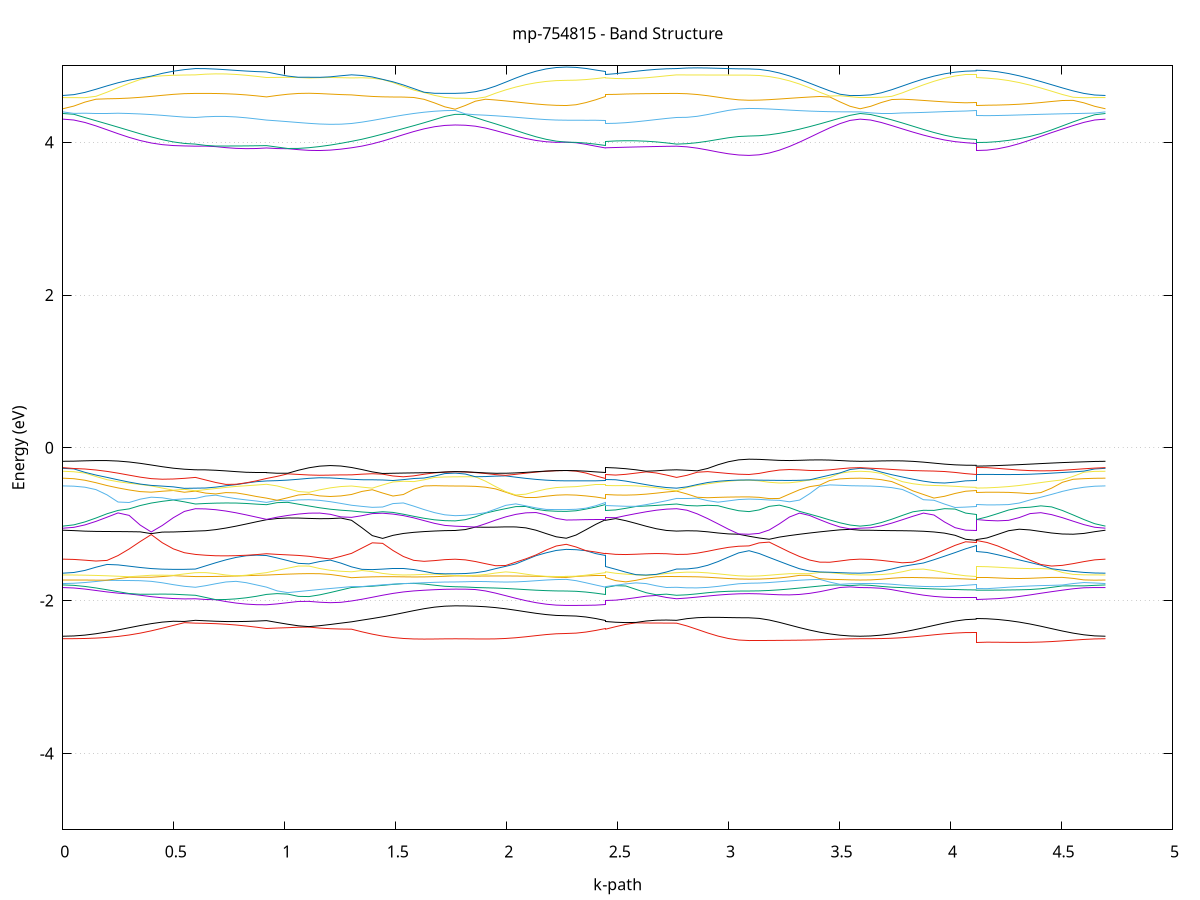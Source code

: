 set title 'mp-754815 - Band Structure'
set xlabel 'k-path'
set ylabel 'Energy (eV)'
set grid y
set yrange [-5:5]
set terminal png size 800,600
set output 'mp-754815_bands_gnuplot.png'
plot '-' using 1:2 with lines notitle, '-' using 1:2 with lines notitle, '-' using 1:2 with lines notitle, '-' using 1:2 with lines notitle, '-' using 1:2 with lines notitle, '-' using 1:2 with lines notitle, '-' using 1:2 with lines notitle, '-' using 1:2 with lines notitle, '-' using 1:2 with lines notitle, '-' using 1:2 with lines notitle, '-' using 1:2 with lines notitle, '-' using 1:2 with lines notitle, '-' using 1:2 with lines notitle, '-' using 1:2 with lines notitle, '-' using 1:2 with lines notitle, '-' using 1:2 with lines notitle, '-' using 1:2 with lines notitle, '-' using 1:2 with lines notitle, '-' using 1:2 with lines notitle, '-' using 1:2 with lines notitle, '-' using 1:2 with lines notitle, '-' using 1:2 with lines notitle, '-' using 1:2 with lines notitle, '-' using 1:2 with lines notitle, '-' using 1:2 with lines notitle, '-' using 1:2 with lines notitle, '-' using 1:2 with lines notitle, '-' using 1:2 with lines notitle, '-' using 1:2 with lines notitle, '-' using 1:2 with lines notitle, '-' using 1:2 with lines notitle, '-' using 1:2 with lines notitle, '-' using 1:2 with lines notitle, '-' using 1:2 with lines notitle, '-' using 1:2 with lines notitle, '-' using 1:2 with lines notitle, '-' using 1:2 with lines notitle, '-' using 1:2 with lines notitle, '-' using 1:2 with lines notitle, '-' using 1:2 with lines notitle, '-' using 1:2 with lines notitle, '-' using 1:2 with lines notitle, '-' using 1:2 with lines notitle, '-' using 1:2 with lines notitle, '-' using 1:2 with lines notitle, '-' using 1:2 with lines notitle, '-' using 1:2 with lines notitle, '-' using 1:2 with lines notitle, '-' using 1:2 with lines notitle, '-' using 1:2 with lines notitle, '-' using 1:2 with lines notitle, '-' using 1:2 with lines notitle, '-' using 1:2 with lines notitle, '-' using 1:2 with lines notitle, '-' using 1:2 with lines notitle, '-' using 1:2 with lines notitle, '-' using 1:2 with lines notitle, '-' using 1:2 with lines notitle
0.000000 -41.357345
0.049802 -41.357345
0.099604 -41.357245
0.149406 -41.357145
0.199208 -41.356945
0.249010 -41.356745
0.298812 -41.356545
0.348615 -41.356245
0.398417 -41.355945
0.448219 -41.355645
0.498021 -41.355345
0.547823 -41.355045
0.597625 -41.354845
0.597625 -41.354845
0.643382 -41.354845
0.689139 -41.354945
0.734896 -41.355045
0.780653 -41.355045
0.826409 -41.355145
0.872166 -41.355245
0.917923 -41.355245
0.917923 -41.355245
0.965800 -41.355145
1.013678 -41.355045
1.061555 -41.354945
1.109432 -41.354845
1.157310 -41.354945
1.205187 -41.355145
1.253064 -41.355245
1.300941 -41.355445
1.300941 -41.355445
1.347646 -41.355745
1.394350 -41.356045
1.441054 -41.356345
1.487758 -41.356545
1.534463 -41.356745
1.581167 -41.356945
1.627871 -41.357145
1.674575 -41.357245
1.721280 -41.357345
1.767984 -41.357345
1.767984 -41.357345
1.813490 -41.357345
1.858995 -41.357245
1.904501 -41.357145
1.950007 -41.357045
1.995512 -41.356845
2.041018 -41.356545
2.086524 -41.356345
2.132029 -41.356145
2.177535 -41.355845
2.223041 -41.355645
2.268546 -41.355645
2.268546 -41.355645
2.312709 -41.355545
2.356871 -41.355545
2.401033 -41.355445
2.445195 -41.355245
2.445195 -41.355445
2.490952 -41.355345
2.536709 -41.355245
2.582466 -41.355145
2.628223 -41.355045
2.673980 -41.354945
2.719737 -41.354845
2.765494 -41.354845
2.765494 -41.354845
2.812135 -41.354945
2.858775 -41.355145
2.905416 -41.355345
2.952057 -41.355445
2.998698 -41.355545
3.045339 -41.355545
3.091979 -41.355645
3.091979 -41.355645
3.137485 -41.355645
3.182991 -41.355845
3.228496 -41.356145
3.274002 -41.356345
3.319508 -41.356545
3.365013 -41.356845
3.410519 -41.357045
3.456025 -41.357145
3.501530 -41.357245
3.547036 -41.357345
3.592542 -41.357345
3.592542 -41.357345
3.640079 -41.357345
3.687616 -41.357245
3.735153 -41.357145
3.782690 -41.357045
3.830227 -41.356845
3.877764 -41.356645
3.925301 -41.356345
3.972838 -41.356145
4.020376 -41.355945
4.067913 -41.355745
4.115450 -41.355645
4.115450 -41.355645
4.163994 -41.355745
4.212539 -41.355845
4.261084 -41.356045
4.309628 -41.356245
4.358173 -41.356545
4.406718 -41.356745
4.455262 -41.356945
4.503807 -41.357045
4.552352 -41.357245
4.600896 -41.357245
4.649441 -41.357345
4.697986 -41.357345
e
0.000000 -41.352245
0.049802 -41.352245
0.099604 -41.352345
0.149406 -41.352445
0.199208 -41.352645
0.249010 -41.352845
0.298812 -41.353045
0.348615 -41.353345
0.398417 -41.353645
0.448219 -41.353945
0.498021 -41.354245
0.547823 -41.354545
0.597625 -41.354745
0.597625 -41.354745
0.643382 -41.354745
0.689139 -41.354645
0.734896 -41.354545
0.780653 -41.354445
0.826409 -41.354445
0.872166 -41.354345
0.917923 -41.354345
0.917923 -41.354345
0.965800 -41.354445
1.013678 -41.354545
1.061555 -41.354645
1.109432 -41.354745
1.157310 -41.354645
1.205187 -41.354445
1.253064 -41.354345
1.300941 -41.354145
1.300941 -41.354145
1.347646 -41.353845
1.394350 -41.353545
1.441054 -41.353245
1.487758 -41.353045
1.534463 -41.352745
1.581167 -41.352545
1.627871 -41.352445
1.674575 -41.352345
1.721280 -41.352245
1.767984 -41.352245
1.767984 -41.352245
1.813490 -41.352245
1.858995 -41.352345
1.904501 -41.352445
1.950007 -41.352545
1.995512 -41.352745
2.041018 -41.352945
2.086524 -41.353245
2.132029 -41.353445
2.177535 -41.353745
2.223041 -41.353845
2.268546 -41.353945
2.268546 -41.353945
2.312709 -41.353945
2.356871 -41.354045
2.401033 -41.354145
2.445195 -41.354345
2.445195 -41.354145
2.490952 -41.354245
2.536709 -41.354345
2.582466 -41.354445
2.628223 -41.354545
2.673980 -41.354645
2.719737 -41.354645
2.765494 -41.354745
2.765494 -41.354745
2.812135 -41.354645
2.858775 -41.354445
2.905416 -41.354245
2.952057 -41.354145
2.998698 -41.354045
3.045339 -41.353945
3.091979 -41.353945
3.091979 -41.353945
3.137485 -41.353845
3.182991 -41.353745
3.228496 -41.353445
3.274002 -41.353245
3.319508 -41.352945
3.365013 -41.352745
3.410519 -41.352545
3.456025 -41.352445
3.501530 -41.352345
3.547036 -41.352245
3.592542 -41.352245
3.592542 -41.352245
3.640079 -41.352245
3.687616 -41.352345
3.735153 -41.352445
3.782690 -41.352545
3.830227 -41.352745
3.877764 -41.352945
3.925301 -41.353245
3.972838 -41.353445
4.020376 -41.353645
4.067913 -41.353845
4.115450 -41.353945
4.115450 -41.353945
4.163994 -41.353845
4.212539 -41.353745
4.261084 -41.353545
4.309628 -41.353245
4.358173 -41.353045
4.406718 -41.352845
4.455262 -41.352645
4.503807 -41.352545
4.552352 -41.352345
4.600896 -41.352245
4.649441 -41.352245
4.697986 -41.352245
e
0.000000 -21.468545
0.049802 -21.468245
0.099604 -21.468045
0.149406 -21.469045
0.199208 -21.470345
0.249010 -21.471745
0.298812 -21.473145
0.348615 -21.474445
0.398417 -21.475745
0.448219 -21.476745
0.498021 -21.477545
0.547823 -21.478145
0.597625 -21.478445
0.597625 -21.478445
0.643382 -21.478445
0.689139 -21.478445
0.734896 -21.478345
0.780653 -21.478345
0.826409 -21.478245
0.872166 -21.478045
0.917923 -21.477945
0.917923 -21.477945
0.965800 -21.478145
1.013678 -21.478345
1.061555 -21.478445
1.109432 -21.478445
1.157310 -21.478345
1.205187 -21.478145
1.253064 -21.477745
1.300941 -21.477345
1.300941 -21.477345
1.347646 -21.476545
1.394350 -21.475445
1.441054 -21.474245
1.487758 -21.472945
1.534463 -21.471545
1.581167 -21.470245
1.627871 -21.468945
1.674575 -21.467945
1.721280 -21.468245
1.767984 -21.468545
1.767984 -21.468545
1.813490 -21.468845
1.858995 -21.469445
1.904501 -21.470345
1.950007 -21.471345
1.995512 -21.472445
2.041018 -21.473545
2.086524 -21.474445
2.132029 -21.475245
2.177535 -21.475845
2.223041 -21.476245
2.268546 -21.476345
2.268546 -21.476345
2.312709 -21.476545
2.356871 -21.476945
2.401033 -21.477445
2.445195 -21.477945
2.445195 -21.477345
2.490952 -21.477645
2.536709 -21.477845
2.582466 -21.478045
2.628223 -21.478145
2.673980 -21.478245
2.719737 -21.478345
2.765494 -21.478445
2.765494 -21.478445
2.812135 -21.478445
2.858775 -21.478145
2.905416 -21.477845
2.952057 -21.477345
2.998698 -21.476845
3.045339 -21.476545
3.091979 -21.476445
3.091979 -21.476445
3.137485 -21.476245
3.182991 -21.475945
3.228496 -21.475245
3.274002 -21.474445
3.319508 -21.473545
3.365013 -21.472445
3.410519 -21.471345
3.456025 -21.470345
3.501530 -21.469445
3.547036 -21.468845
3.592542 -21.468545
3.592542 -21.468545
3.640079 -21.468445
3.687616 -21.468545
3.735153 -21.469345
3.782690 -21.470345
3.830227 -21.471445
3.877764 -21.472545
3.925301 -21.473445
3.972838 -21.474345
4.020376 -21.474945
4.067913 -21.475345
4.115450 -21.475445
4.115450 -21.475445
4.163994 -21.475345
4.212539 -21.475045
4.261084 -21.474545
4.309628 -21.473845
4.358173 -21.472945
4.406718 -21.471945
4.455262 -21.470945
4.503807 -21.469945
4.552352 -21.469045
4.600896 -21.468445
4.649441 -21.468445
4.697986 -21.468545
e
0.000000 -21.466945
0.049802 -21.467245
0.099604 -21.467345
0.149406 -21.465745
0.199208 -21.463645
0.249010 -21.460945
0.298812 -21.457745
0.348615 -21.454245
0.398417 -21.450345
0.448219 -21.446545
0.498021 -21.443045
0.547823 -21.441245
0.597625 -21.440945
0.597625 -21.440945
0.643382 -21.441045
0.689139 -21.441345
0.734896 -21.441745
0.780653 -21.442245
0.826409 -21.442745
0.872166 -21.443445
0.917923 -21.444145
0.917923 -21.444145
0.965800 -21.442945
1.013678 -21.441945
1.061555 -21.441245
1.109432 -21.440945
1.157310 -21.441045
1.205187 -21.441345
1.253064 -21.442245
1.300941 -21.443945
1.300941 -21.443945
1.347646 -21.447545
1.394350 -21.451245
1.441054 -21.454945
1.487758 -21.458345
1.534463 -21.461345
1.581167 -21.463845
1.627871 -21.465945
1.674575 -21.467345
1.721280 -21.467245
1.767984 -21.466945
1.767984 -21.466945
1.813490 -21.466745
1.858995 -21.465945
1.904501 -21.464645
1.950007 -21.462945
1.995512 -21.460845
2.041018 -21.458445
2.086524 -21.456045
2.132029 -21.453645
2.177535 -21.451645
2.223041 -21.450245
2.268546 -21.449745
2.268546 -21.449745
2.312709 -21.449345
2.356871 -21.448045
2.401033 -21.446245
2.445195 -21.444145
2.445195 -21.443945
2.490952 -21.442945
2.536709 -21.441945
2.582466 -21.441545
2.628223 -21.441245
2.673980 -21.441045
2.719737 -21.440945
2.765494 -21.440945
2.765494 -21.440945
2.812135 -21.441545
2.858775 -21.442945
2.905416 -21.444845
2.952057 -21.446745
2.998698 -21.448345
3.045339 -21.449445
3.091979 -21.449845
3.091979 -21.449845
3.137485 -21.450345
3.182991 -21.451645
3.228496 -21.453645
3.274002 -21.456045
3.319508 -21.458445
3.365013 -21.460845
3.410519 -21.462945
3.456025 -21.464645
3.501530 -21.465945
3.547036 -21.466745
3.592542 -21.466945
3.592542 -21.466945
3.640079 -21.467045
3.687616 -21.466745
3.735153 -21.465645
3.782690 -21.463945
3.830227 -21.461745
3.877764 -21.459345
3.925301 -21.456745
3.972838 -21.454245
4.020376 -21.452145
4.067913 -21.450645
4.115450 -21.450145
4.115450 -21.450045
4.163994 -21.450545
4.212539 -21.451845
4.261084 -21.453645
4.309628 -21.455845
4.358173 -21.458245
4.406718 -21.460545
4.455262 -21.462645
4.503807 -21.464545
4.552352 -21.465945
4.600896 -21.466945
4.649441 -21.467045
4.697986 -21.466945
e
0.000000 -21.456245
0.049802 -21.455945
0.099604 -21.455145
0.149406 -21.453945
0.199208 -21.452445
0.249010 -21.450845
0.298812 -21.449045
0.348615 -21.447245
0.398417 -21.445345
0.448219 -21.443645
0.498021 -21.442245
0.547823 -21.440545
0.597625 -21.439545
0.597625 -21.439545
0.643382 -21.439545
0.689139 -21.439645
0.734896 -21.439845
0.780653 -21.440045
0.826409 -21.440245
0.872166 -21.440545
0.917923 -21.440745
0.917923 -21.440745
0.965800 -21.440345
1.013678 -21.439945
1.061555 -21.439745
1.109432 -21.439645
1.157310 -21.440045
1.205187 -21.440845
1.253064 -21.441945
1.300941 -21.442645
1.300941 -21.442645
1.347646 -21.444145
1.394350 -21.445845
1.441054 -21.447645
1.487758 -21.449445
1.534463 -21.451145
1.581167 -21.452845
1.627871 -21.454245
1.674575 -21.455345
1.721280 -21.456145
1.767984 -21.456445
1.767984 -21.456445
1.813490 -21.456145
1.858995 -21.455445
1.904501 -21.454245
1.950007 -21.452845
1.995512 -21.451145
2.041018 -21.449345
2.086524 -21.447545
2.132029 -21.445745
2.177535 -21.444045
2.223041 -21.442945
2.268546 -21.442445
2.268546 -21.442445
2.312709 -21.442345
2.356871 -21.442045
2.401033 -21.441445
2.445195 -21.440745
2.445195 -21.442645
2.490952 -21.442245
2.536709 -21.441845
2.582466 -21.441145
2.628223 -21.440445
2.673980 -21.439945
2.719737 -21.439645
2.765494 -21.439545
2.765494 -21.439545
2.812135 -21.439645
2.858775 -21.440245
2.905416 -21.440845
2.952057 -21.441445
2.998698 -21.441945
3.045339 -21.442245
3.091979 -21.442345
3.091979 -21.442345
3.137485 -21.442745
3.182991 -21.443945
3.228496 -21.445545
3.274002 -21.447345
3.319508 -21.449245
3.365013 -21.451045
3.410519 -21.452645
3.456025 -21.454145
3.501530 -21.455245
3.547036 -21.456045
3.592542 -21.456245
3.592542 -21.456245
3.640079 -21.456045
3.687616 -21.455245
3.735153 -21.454145
3.782690 -21.452745
3.830227 -21.451245
3.877764 -21.449545
3.925301 -21.447845
3.972838 -21.446145
4.020376 -21.444745
4.067913 -21.443645
4.115450 -21.443245
4.115450 -21.443345
4.163994 -21.443745
4.212539 -21.444545
4.261084 -21.445845
4.309628 -21.447345
4.358173 -21.448845
4.406718 -21.450445
4.455262 -21.451945
4.503807 -21.453245
4.552352 -21.454445
4.600896 -21.455445
4.649441 -21.456045
4.697986 -21.456245
e
0.000000 -21.413845
0.049802 -21.414145
0.099604 -21.414845
0.149406 -21.416045
0.199208 -21.417545
0.249010 -21.419345
0.298812 -21.421145
0.348615 -21.423045
0.398417 -21.424945
0.448219 -21.426445
0.498021 -21.427445
0.547823 -21.427145
0.597625 -21.425145
0.597625 -21.425145
0.643382 -21.425845
0.689139 -21.426445
0.734896 -21.426945
0.780653 -21.427345
0.826409 -21.427645
0.872166 -21.427845
0.917923 -21.427945
0.917923 -21.427945
0.965800 -21.427745
1.013678 -21.427245
1.061555 -21.426345
1.109432 -21.425145
1.157310 -21.426445
1.205187 -21.427245
1.253064 -21.427445
1.300941 -21.427245
1.300941 -21.427245
1.347646 -21.426045
1.394350 -21.424545
1.441054 -21.422745
1.487758 -21.420845
1.534463 -21.419045
1.581167 -21.417345
1.627871 -21.415945
1.674575 -21.414845
1.721280 -21.414045
1.767984 -21.413845
1.767984 -21.413845
1.813490 -21.414045
1.858995 -21.414745
1.904501 -21.415845
1.950007 -21.417245
1.995512 -21.418845
2.041018 -21.420545
2.086524 -21.422445
2.132029 -21.424245
2.177535 -21.425945
2.223041 -21.427145
2.268546 -21.427545
2.268546 -21.427545
2.312709 -21.427645
2.356871 -21.427745
2.401033 -21.427945
2.445195 -21.427945
2.445195 -21.427245
2.490952 -21.427345
2.536709 -21.427445
2.582466 -21.427345
2.628223 -21.427045
2.673980 -21.426545
2.719737 -21.425945
2.765494 -21.425145
2.765494 -21.425145
2.812135 -21.426845
2.858775 -21.427645
2.905416 -21.427945
2.952057 -21.427845
2.998698 -21.427745
3.045339 -21.427545
3.091979 -21.427545
3.091979 -21.427545
3.137485 -21.427045
3.182991 -21.425845
3.228496 -21.424245
3.274002 -21.422445
3.319508 -21.420545
3.365013 -21.418845
3.410519 -21.417145
3.456025 -21.415845
3.501530 -21.414745
3.547036 -21.414045
3.592542 -21.413845
3.592542 -21.413845
3.640079 -21.414045
3.687616 -21.414745
3.735153 -21.415845
3.782690 -21.417145
3.830227 -21.418745
3.877764 -21.420445
3.925301 -21.422245
3.972838 -21.423945
4.020376 -21.425445
4.067913 -21.426545
4.115450 -21.426945
4.115450 -21.426945
4.163994 -21.426645
4.212539 -21.425745
4.261084 -21.424445
4.309628 -21.422845
4.358173 -21.421245
4.406718 -21.419645
4.455262 -21.418145
4.503807 -21.416745
4.552352 -21.415545
4.600896 -21.414645
4.649441 -21.414045
4.697986 -21.413845
e
0.000000 -21.392645
0.049802 -21.392945
0.099604 -21.393845
0.149406 -21.395445
0.199208 -21.397545
0.249010 -21.400245
0.298812 -21.403345
0.348615 -21.406845
0.398417 -21.410645
0.448219 -21.414645
0.498021 -21.418545
0.547823 -21.422145
0.597625 -21.425145
0.597625 -21.425145
0.643382 -21.424145
0.689139 -21.423045
0.734896 -21.421945
0.780653 -21.420745
0.826409 -21.419545
0.872166 -21.418345
0.917923 -21.417145
0.917923 -21.417145
0.965800 -21.419245
1.013678 -21.421345
1.061555 -21.423345
1.109432 -21.425045
1.157310 -21.423545
1.205187 -21.421645
1.253064 -21.419645
1.300941 -21.417445
1.300941 -21.417445
1.347646 -21.413645
1.394350 -21.409745
1.441054 -21.406145
1.487758 -21.402845
1.534463 -21.399845
1.581167 -21.397345
1.627871 -21.395345
1.674575 -21.393845
1.721280 -21.392945
1.767984 -21.392645
1.767984 -21.392645
1.813490 -21.392445
1.858995 -21.392345
1.904501 -21.393645
1.950007 -21.395445
1.995512 -21.397645
2.041018 -21.400145
2.086524 -21.402645
2.132029 -21.405045
2.177535 -21.407145
2.223041 -21.408545
2.268546 -21.409045
2.268546 -21.409045
2.312709 -21.409745
2.356871 -21.411445
2.401033 -21.414045
2.445195 -21.417145
2.445195 -21.417445
2.490952 -21.418645
2.536709 -21.419945
2.582466 -21.421045
2.628223 -21.422245
2.673980 -21.423245
2.719737 -21.424245
2.765494 -21.425145
2.765494 -21.425145
2.812135 -21.422445
2.858775 -21.419345
2.905416 -21.416245
2.952057 -21.413445
2.998698 -21.411145
3.045339 -21.409645
3.091979 -21.409145
3.091979 -21.409145
3.137485 -21.408645
3.182991 -21.407145
3.228496 -21.405145
3.274002 -21.402645
3.319508 -21.400145
3.365013 -21.397645
3.410519 -21.395445
3.456025 -21.393645
3.501530 -21.392345
3.547036 -21.392445
3.592542 -21.392645
3.592542 -21.392645
3.640079 -21.392845
3.687616 -21.393545
3.735153 -21.394945
3.782690 -21.396745
3.830227 -21.399045
3.877764 -21.401545
3.925301 -21.404245
3.972838 -21.406845
4.020376 -21.409045
4.067913 -21.410545
4.115450 -21.411045
4.115450 -21.411045
4.163994 -21.410645
4.212539 -21.409345
4.261084 -21.407445
4.309628 -21.405145
4.358173 -21.402645
4.406718 -21.400245
4.455262 -21.398045
4.503807 -21.396045
4.552352 -21.394545
4.600896 -21.393345
4.649441 -21.392745
4.697986 -21.392645
e
0.000000 -21.391245
0.049802 -21.390945
0.099604 -21.390345
0.149406 -21.389345
0.199208 -21.388145
0.249010 -21.386845
0.298812 -21.385445
0.348615 -21.384245
0.398417 -21.383045
0.448219 -21.382145
0.498021 -21.381445
0.547823 -21.381145
0.597625 -21.381145
0.597625 -21.381145
0.643382 -21.381245
0.689139 -21.381345
0.734896 -21.381445
0.780653 -21.381645
0.826409 -21.381845
0.872166 -21.382145
0.917923 -21.382345
0.917923 -21.382345
0.965800 -21.381945
1.013678 -21.381545
1.061555 -21.381345
1.109432 -21.381145
1.157310 -21.381145
1.205187 -21.381145
1.253064 -21.381345
1.300941 -21.381645
1.300941 -21.381645
1.347646 -21.382345
1.394350 -21.383345
1.441054 -21.384445
1.487758 -21.385745
1.534463 -21.387045
1.581167 -21.388345
1.627871 -21.389445
1.674575 -21.390345
1.721280 -21.391045
1.767984 -21.391245
1.767984 -21.391245
1.813490 -21.391445
1.858995 -21.391945
1.904501 -21.391045
1.950007 -21.390045
1.995512 -21.389045
2.041018 -21.387945
2.086524 -21.387045
2.132029 -21.386145
2.177535 -21.385545
2.223041 -21.385145
2.268546 -21.385045
2.268546 -21.385045
2.312709 -21.384745
2.356871 -21.384145
2.401033 -21.383245
2.445195 -21.382345
2.445195 -21.381645
2.490952 -21.381445
2.536709 -21.381345
2.582466 -21.381245
2.628223 -21.381145
2.673980 -21.381145
2.719737 -21.381145
2.765494 -21.381145
2.765494 -21.381145
2.812135 -21.381445
2.858775 -21.381945
2.905416 -21.382645
2.952057 -21.383445
2.998698 -21.384245
3.045339 -21.384845
3.091979 -21.385045
3.091979 -21.385045
3.137485 -21.385145
3.182991 -21.385545
3.228496 -21.386145
3.274002 -21.387045
3.319508 -21.387945
3.365013 -21.389045
3.410519 -21.390045
3.456025 -21.391045
3.501530 -21.391845
3.547036 -21.391445
3.592542 -21.391245
3.592542 -21.391245
3.640079 -21.391145
3.687616 -21.390645
3.735153 -21.389845
3.782690 -21.388745
3.830227 -21.387645
3.877764 -21.386445
3.925301 -21.385445
3.972838 -21.384545
4.020376 -21.383945
4.067913 -21.383445
4.115450 -21.383345
4.115450 -21.383345
4.163994 -21.383445
4.212539 -21.383845
4.261084 -21.384345
4.309628 -21.385145
4.358173 -21.386045
4.406718 -21.387045
4.455262 -21.388145
4.503807 -21.389145
4.552352 -21.390045
4.600896 -21.390745
4.649441 -21.391145
4.697986 -21.391245
e
0.000000 -13.189645
0.049802 -13.187345
0.099604 -13.180645
0.149406 -13.169745
0.199208 -13.154845
0.249010 -13.136445
0.298812 -13.115245
0.348615 -13.091845
0.398417 -13.066945
0.448219 -13.041545
0.498021 -13.016445
0.547823 -12.992545
0.597625 -12.980245
0.597625 -12.980245
0.643382 -12.981945
0.689139 -12.981945
0.734896 -12.980645
0.780653 -12.978545
0.826409 -12.976445
0.872166 -12.975145
0.917923 -12.975645
0.917923 -12.975645
0.965800 -12.967645
1.013678 -12.960245
1.061555 -12.953545
1.109432 -12.956445
1.157310 -12.963345
1.205187 -12.971345
1.253064 -12.980745
1.300941 -12.992045
1.300941 -12.992045
1.347646 -13.012545
1.394350 -13.033245
1.441054 -13.053545
1.487758 -13.072745
1.534463 -13.090145
1.581167 -13.105145
1.627871 -13.117345
1.674575 -13.126345
1.721280 -13.131945
1.767984 -13.133745
1.767984 -13.133745
1.813490 -13.131945
1.858995 -13.126645
1.904501 -13.117845
1.950007 -13.105945
1.995512 -13.091345
2.041018 -13.074345
2.086524 -13.055745
2.132029 -13.036545
2.177535 -13.018045
2.223041 -13.003145
2.268546 -12.997045
2.268546 -12.997045
2.312709 -12.995645
2.356871 -12.991545
2.401033 -12.984745
2.445195 -12.975645
2.445195 -12.992045
2.490952 -12.986845
2.536709 -12.983345
2.582466 -12.980745
2.628223 -12.978645
2.673980 -12.976445
2.719737 -12.976745
2.765494 -12.980245
2.765494 -12.980245
2.812135 -12.996045
2.858775 -13.010145
2.905416 -13.022145
2.952057 -13.031745
2.998698 -13.038845
3.045339 -13.043145
3.091979 -13.044545
3.091979 -13.044545
3.137485 -13.050245
3.182991 -13.064745
3.228496 -13.083845
3.274002 -13.104345
3.319508 -13.124545
3.365013 -13.143045
3.410519 -13.159145
3.456025 -13.172145
3.501530 -13.181745
3.547036 -13.187645
3.592542 -13.189645
3.592542 -13.189645
3.640079 -13.187645
3.687616 -13.181545
3.735153 -13.171545
3.782690 -13.158045
3.830227 -13.141445
3.877764 -13.122145
3.925301 -13.100945
3.972838 -13.079045
4.020376 -13.058145
4.067913 -13.041445
4.115450 -13.034645
4.115450 -13.010845
4.163994 -13.017445
4.212539 -13.033745
4.261084 -13.054945
4.309628 -13.077745
4.358173 -13.100445
4.406718 -13.121945
4.455262 -13.141345
4.503807 -13.158045
4.552352 -13.171645
4.600896 -13.181545
4.649441 -13.187645
4.697986 -13.189645
e
0.000000 -12.820545
0.049802 -12.821145
0.099604 -12.823245
0.149406 -12.827545
0.199208 -12.835045
0.249010 -12.846345
0.298812 -12.861245
0.348615 -12.879045
0.398417 -12.898745
0.448219 -12.919545
0.498021 -12.940545
0.547823 -12.960945
0.597625 -12.970545
0.597625 -12.970545
0.643382 -12.966445
0.689139 -12.961645
0.734896 -12.956145
0.780653 -12.950245
0.826409 -12.944245
0.872166 -12.938345
0.917923 -12.932945
0.917923 -12.932945
0.965800 -12.938445
1.013678 -12.944145
1.061555 -12.950145
1.109432 -12.947245
1.157310 -12.941045
1.205187 -12.934645
1.253064 -12.927845
1.300941 -12.920445
1.300941 -12.920445
1.347646 -12.898945
1.394350 -12.877745
1.441054 -12.857545
1.487758 -12.844245
1.534463 -12.837745
1.581167 -12.831345
1.627871 -12.825245
1.674575 -12.820145
1.721280 -12.816545
1.767984 -12.816345
1.767984 -12.816345
1.813490 -12.817345
1.858995 -12.820445
1.904501 -12.825645
1.950007 -12.832845
1.995512 -12.841945
2.041018 -12.853145
2.086524 -12.866145
2.132029 -12.880745
2.177535 -12.895645
2.223041 -12.908245
2.268546 -12.913645
2.268546 -12.913645
2.312709 -12.914745
2.356871 -12.917945
2.401033 -12.923845
2.445195 -12.932945
2.445195 -12.920445
2.490952 -12.932845
2.536709 -12.944445
2.582466 -12.954945
2.628223 -12.963945
2.673980 -12.971245
2.719737 -12.973845
2.765494 -12.970545
2.765494 -12.970545
2.812135 -12.953245
2.858775 -12.938345
2.905416 -12.926245
2.952057 -12.917345
2.998698 -12.911545
3.045339 -12.908545
3.091979 -12.907545
3.091979 -12.907545
3.137485 -12.902345
3.182991 -12.889145
3.228496 -12.872545
3.274002 -12.856445
3.319508 -12.843545
3.365013 -12.834845
3.410519 -12.829245
3.456025 -12.825345
3.501530 -12.822645
3.547036 -12.821045
3.592542 -12.820545
3.592542 -12.820545
3.640079 -12.821045
3.687616 -12.822845
3.735153 -12.827045
3.782690 -12.834145
3.830227 -12.844445
3.877764 -12.857745
3.925301 -12.873445
3.972838 -12.891045
4.020376 -12.908845
4.067913 -12.923645
4.115450 -12.929845
4.115450 -12.906345
4.163994 -12.901145
4.212539 -12.888745
4.261084 -12.874145
4.309628 -12.860345
4.358173 -12.848845
4.406718 -12.840545
4.455262 -12.834645
4.503807 -12.830045
4.552352 -12.826145
4.600896 -12.823145
4.649441 -12.821245
4.697986 -12.820545
e
0.000000 -12.811045
0.049802 -12.812245
0.099604 -12.815645
0.149406 -12.820745
0.199208 -12.826945
0.249010 -12.833545
0.298812 -12.840145
0.348615 -12.846445
0.398417 -12.851945
0.448219 -12.856745
0.498021 -12.860545
0.547823 -12.863445
0.597625 -12.865245
0.597625 -12.865245
0.643382 -12.867745
0.689139 -12.870445
0.734896 -12.872845
0.780653 -12.874645
0.826409 -12.875445
0.872166 -12.875145
0.917923 -12.873345
0.917923 -12.873345
0.965800 -12.872445
1.013678 -12.870945
1.061555 -12.869345
1.109432 -12.867945
1.157310 -12.867045
1.205187 -12.866445
1.253064 -12.865545
1.300941 -12.863745
1.300941 -12.863745
1.347646 -12.860345
1.394350 -12.855745
1.441054 -12.850345
1.487758 -12.839445
1.534463 -12.825045
1.581167 -12.817445
1.627871 -12.815645
1.674575 -12.815745
1.721280 -12.816145
1.767984 -12.815345
1.767984 -12.815345
1.813490 -12.815045
1.858995 -12.814945
1.904501 -12.822345
1.950007 -12.830645
1.995512 -12.838745
2.041018 -12.846045
2.086524 -12.852445
2.132029 -12.857645
2.177535 -12.861445
2.223041 -12.863745
2.268546 -12.864545
2.268546 -12.864545
2.312709 -12.865545
2.356871 -12.868045
2.401033 -12.871045
2.445195 -12.873345
2.445195 -12.863745
2.490952 -12.863645
2.536709 -12.862945
2.582466 -12.862045
2.628223 -12.861645
2.673980 -12.861945
2.719737 -12.863245
2.765494 -12.865245
2.765494 -12.865245
2.812135 -12.865445
2.858775 -12.864545
2.905416 -12.862045
2.952057 -12.857545
2.998698 -12.850545
3.045339 -12.841745
3.091979 -12.832245
3.091979 -12.832245
3.137485 -12.831745
3.182991 -12.830145
3.228496 -12.827745
3.274002 -12.824645
3.319508 -12.821245
3.365013 -12.817745
3.410519 -12.814845
3.456025 -12.812845
3.501530 -12.811645
3.547036 -12.811145
3.592542 -12.811045
3.592542 -12.811045
3.640079 -12.811845
3.687616 -12.814145
3.735153 -12.817045
3.782690 -12.819945
3.830227 -12.822845
3.877764 -12.825745
3.925301 -12.828445
3.972838 -12.830745
4.020376 -12.832445
4.067913 -12.833445
4.115450 -12.833745
4.115450 -12.846745
4.163994 -12.846445
4.212539 -12.845245
4.261084 -12.843345
4.309628 -12.840545
4.358173 -12.836545
4.406718 -12.831245
4.455262 -12.825345
4.503807 -12.820045
4.552352 -12.816045
4.600896 -12.813145
4.649441 -12.811545
4.697986 -12.811045
e
0.000000 -12.767345
0.049802 -12.768345
0.099604 -12.771045
0.149406 -12.774645
0.199208 -12.777745
0.249010 -12.779445
0.298812 -12.779545
0.348615 -12.778345
0.398417 -12.779645
0.448219 -12.780345
0.498021 -12.780145
0.547823 -12.779245
0.597625 -12.778145
0.597625 -12.778145
0.643382 -12.774845
0.689139 -12.772845
0.734896 -12.778445
0.780653 -12.785245
0.826409 -12.791745
0.872166 -12.797245
0.917923 -12.800645
0.917923 -12.800645
0.965800 -12.802145
1.013678 -12.802045
1.061555 -12.800745
1.109432 -12.798345
1.157310 -12.795245
1.205187 -12.793645
1.253064 -12.792045
1.300941 -12.791645
1.300941 -12.791645
1.347646 -12.792645
1.394350 -12.794545
1.441054 -12.796745
1.487758 -12.798945
1.534463 -12.800545
1.581167 -12.802145
1.627871 -12.803345
1.674575 -12.804145
1.721280 -12.804645
1.767984 -12.804745
1.767984 -12.804745
1.813490 -12.807545
1.858995 -12.813345
1.904501 -12.812645
1.950007 -12.810845
1.995512 -12.808845
2.041018 -12.806645
2.086524 -12.804545
2.132029 -12.802745
2.177535 -12.804345
2.223041 -12.806945
2.268546 -12.807845
2.268546 -12.807845
2.312709 -12.806545
2.356871 -12.803145
2.401033 -12.800445
2.445195 -12.800645
2.445195 -12.791645
2.490952 -12.791445
2.536709 -12.790745
2.582466 -12.789645
2.628223 -12.787845
2.673980 -12.785245
2.719737 -12.781945
2.765494 -12.778145
2.765494 -12.778145
2.812135 -12.779345
2.858775 -12.783345
2.905416 -12.790545
2.952057 -12.799745
2.998698 -12.810045
3.045339 -12.820845
3.091979 -12.830845
3.091979 -12.830845
3.137485 -12.830245
3.182991 -12.828345
3.228496 -12.824845
3.274002 -12.819245
3.319508 -12.810545
3.365013 -12.799245
3.410519 -12.787445
3.456025 -12.777145
3.501530 -12.770045
3.547036 -12.768145
3.592542 -12.767345
3.592542 -12.767345
3.640079 -12.768245
3.687616 -12.770945
3.735153 -12.775545
3.782690 -12.781845
3.830227 -12.789145
3.877764 -12.796545
3.925301 -12.803445
3.972838 -12.809345
4.020376 -12.813845
4.067913 -12.816645
4.115450 -12.817545
4.115450 -12.817545
4.163994 -12.816645
4.212539 -12.813945
4.261084 -12.809545
4.309628 -12.803645
4.358173 -12.796745
4.406718 -12.789545
4.455262 -12.782745
4.503807 -12.776845
4.552352 -12.772445
4.600896 -12.769545
4.649441 -12.767845
4.697986 -12.767345
e
0.000000 -12.762645
0.049802 -12.763745
0.099604 -12.766145
0.149406 -12.768845
0.199208 -12.771545
0.249010 -12.774045
0.298812 -12.776245
0.348615 -12.778245
0.398417 -12.776145
0.448219 -12.773445
0.498021 -12.770345
0.547823 -12.767145
0.597625 -12.763945
0.597625 -12.763945
0.643382 -12.767345
0.689139 -12.772345
0.734896 -12.773145
0.780653 -12.775945
0.826409 -12.780545
0.872166 -12.786145
0.917923 -12.792545
0.917923 -12.792545
0.965800 -12.793345
1.013678 -12.794545
1.061555 -12.795545
1.109432 -12.795845
1.157310 -12.795145
1.205187 -12.791945
1.253064 -12.788745
1.300941 -12.785945
1.300941 -12.785945
1.347646 -12.789945
1.394350 -12.793545
1.441054 -12.796645
1.487758 -12.798745
1.534463 -12.798945
1.581167 -12.794045
1.627871 -12.785645
1.674575 -12.778145
1.721280 -12.773145
1.767984 -12.771445
1.767984 -12.771445
1.813490 -12.768945
1.858995 -12.765945
1.904501 -12.770145
1.950007 -12.775545
1.995512 -12.781845
2.041018 -12.788445
2.086524 -12.794845
2.132029 -12.800245
2.177535 -12.801245
2.223041 -12.800245
2.268546 -12.799945
2.268546 -12.799945
2.312709 -12.800045
2.356871 -12.800145
2.401033 -12.798145
2.445195 -12.792545
2.445195 -12.785945
2.490952 -12.779345
2.536709 -12.773345
2.582466 -12.768245
2.628223 -12.764645
2.673980 -12.762545
2.719737 -12.762345
2.765494 -12.763945
2.765494 -12.763945
2.812135 -12.760545
2.858775 -12.757445
2.905416 -12.754645
2.952057 -12.752445
2.998698 -12.750745
3.045339 -12.749745
3.091979 -12.749445
3.091979 -12.749445
3.137485 -12.751445
3.182991 -12.755545
3.228496 -12.760045
3.274002 -12.764345
3.319508 -12.768045
3.365013 -12.770745
3.410519 -12.771945
3.456025 -12.771645
3.501530 -12.769245
3.547036 -12.764345
3.592542 -12.762645
3.592542 -12.762645
3.640079 -12.763845
3.687616 -12.766545
3.735153 -12.769145
3.782690 -12.770645
3.830227 -12.770945
3.877764 -12.770145
3.925301 -12.768745
3.972838 -12.767045
4.020376 -12.765445
4.067913 -12.764345
4.115450 -12.763945
4.115450 -12.778745
4.163994 -12.778645
4.212539 -12.778445
4.261084 -12.778045
4.309628 -12.777345
4.358173 -12.776245
4.406718 -12.774745
4.455262 -12.772845
4.503807 -12.770445
4.552352 -12.767745
4.600896 -12.765245
4.649441 -12.763345
4.697986 -12.762645
e
0.000000 -12.745645
0.049802 -12.744145
0.099604 -12.740845
0.149406 -12.737045
0.199208 -12.733745
0.249010 -12.731245
0.298812 -12.730045
0.348615 -12.730145
0.398417 -12.731645
0.448219 -12.734645
0.498021 -12.738945
0.547823 -12.744145
0.597625 -12.749445
0.597625 -12.749445
0.643382 -12.749345
0.689139 -12.748545
0.734896 -12.746545
0.780653 -12.743345
0.826409 -12.739745
0.872166 -12.736345
0.917923 -12.733445
0.917923 -12.733445
0.965800 -12.734645
1.013678 -12.736645
1.061555 -12.739445
1.109432 -12.742945
1.157310 -12.747045
1.205187 -12.751045
1.253064 -12.754045
1.300941 -12.755145
1.300941 -12.755145
1.347646 -12.754545
1.394350 -12.753645
1.441054 -12.753045
1.487758 -12.753145
1.534463 -12.754045
1.581167 -12.755645
1.627871 -12.757845
1.674575 -12.760045
1.721280 -12.761845
1.767984 -12.762545
1.767984 -12.762545
1.813490 -12.763445
1.858995 -12.763145
1.904501 -12.756245
1.950007 -12.749545
1.995512 -12.743245
2.041018 -12.737845
2.086524 -12.733345
2.132029 -12.729845
2.177535 -12.727345
2.223041 -12.725845
2.268546 -12.725345
2.268546 -12.725345
2.312709 -12.725945
2.356871 -12.727645
2.401033 -12.730245
2.445195 -12.733445
2.445195 -12.755145
2.490952 -12.754945
2.536709 -12.754045
2.582466 -12.752845
2.628223 -12.751545
2.673980 -12.750445
2.719737 -12.749745
2.765494 -12.749445
2.765494 -12.749445
2.812135 -12.753045
2.858775 -12.753745
2.905416 -12.751545
2.952057 -12.748145
2.998698 -12.744945
3.045339 -12.742645
3.091979 -12.741845
3.091979 -12.741845
3.137485 -12.740245
3.182991 -12.737745
3.228496 -12.735745
3.274002 -12.734545
3.319508 -12.734445
3.365013 -12.735245
3.410519 -12.736945
3.456025 -12.739445
3.501530 -12.742145
3.547036 -12.744545
3.592542 -12.745645
3.592542 -12.745645
3.640079 -12.744345
3.687616 -12.741545
3.735153 -12.738145
3.782690 -12.734945
3.830227 -12.732145
3.877764 -12.730045
3.925301 -12.728545
3.972838 -12.727545
4.020376 -12.727045
4.067913 -12.726845
4.115450 -12.726845
4.115450 -12.747645
4.163994 -12.747445
4.212539 -12.747045
4.261084 -12.746345
4.309628 -12.745545
4.358173 -12.744845
4.406718 -12.744245
4.455262 -12.743945
4.503807 -12.744045
4.552352 -12.744345
4.600896 -12.744845
4.649441 -12.745345
4.697986 -12.745645
e
0.000000 -2.498945
0.049802 -2.498245
0.099604 -2.495745
0.149406 -2.490745
0.199208 -2.482245
0.249010 -2.468945
0.298812 -2.450345
0.348615 -2.425945
0.398417 -2.395945
0.448219 -2.361445
0.498021 -2.324645
0.547823 -2.288845
0.597625 -2.295145
0.597625 -2.295145
0.643382 -2.297445
0.689139 -2.301945
0.734896 -2.309145
0.780653 -2.319345
0.826409 -2.332345
0.872166 -2.347845
0.917923 -2.365345
0.917923 -2.365345
0.965800 -2.359045
1.013678 -2.354345
1.061555 -2.348745
1.109432 -2.346845
1.157310 -2.359445
1.205187 -2.367745
1.253064 -2.372245
1.300941 -2.374145
1.300941 -2.374145
1.347646 -2.408345
1.394350 -2.439045
1.441054 -2.464345
1.487758 -2.483245
1.534463 -2.495545
1.581167 -2.501945
1.627871 -2.503645
1.674575 -2.502545
1.721280 -2.500645
1.767984 -2.499845
1.767984 -2.499845
1.813490 -2.500445
1.858995 -2.501845
1.904501 -2.502545
1.950007 -2.500845
1.995512 -2.495545
2.041018 -2.486245
2.086524 -2.473445
2.132029 -2.458745
2.177535 -2.444645
2.223041 -2.434345
2.268546 -2.430445
2.268546 -2.430445
2.312709 -2.425645
2.356871 -2.411745
2.401033 -2.390645
2.445195 -2.365345
2.445195 -2.374145
2.490952 -2.341345
2.536709 -2.311045
2.582466 -2.290945
2.628223 -2.292945
2.673980 -2.293745
2.719737 -2.294245
2.765494 -2.295145
2.765494 -2.295145
2.812135 -2.331645
2.858775 -2.376945
2.905416 -2.423245
2.952057 -2.464245
2.998698 -2.496045
3.045339 -2.516045
3.091979 -2.522745
3.091979 -2.522745
3.137485 -2.522445
3.182991 -2.521645
3.228496 -2.520545
3.274002 -2.519345
3.319508 -2.517945
3.365013 -2.515945
3.410519 -2.512845
3.456025 -2.508745
3.501530 -2.504145
3.547036 -2.500445
3.592542 -2.498945
3.592542 -2.498945
3.640079 -2.498545
3.687616 -2.496845
3.735153 -2.492845
3.782690 -2.485745
3.830227 -2.475245
3.877764 -2.462045
3.925301 -2.447845
3.972838 -2.434845
4.020376 -2.424645
4.067913 -2.418445
4.115450 -2.416345
4.115450 -2.543645
4.163994 -2.544145
4.212539 -2.545245
4.261084 -2.546545
4.309628 -2.547145
4.358173 -2.546045
4.406718 -2.542445
4.455262 -2.536145
4.503807 -2.527445
4.552352 -2.517645
4.600896 -2.508345
4.649441 -2.501545
4.697986 -2.498945
e
0.000000 -2.466445
0.049802 -2.462745
0.099604 -2.451545
0.149406 -2.433845
0.199208 -2.410645
0.249010 -2.383745
0.298812 -2.355145
0.348615 -2.326945
0.398417 -2.301645
0.448219 -2.281545
0.498021 -2.270245
0.547823 -2.273045
0.597625 -2.258045
0.597625 -2.258045
0.643382 -2.264245
0.689139 -2.270245
0.734896 -2.273945
0.780653 -2.274645
0.826409 -2.272445
0.872166 -2.268045
0.917923 -2.262145
0.917923 -2.262145
0.965800 -2.286045
1.013678 -2.309245
1.061555 -2.329945
1.109432 -2.340445
1.157310 -2.328345
1.205187 -2.312645
1.253064 -2.294945
1.300941 -2.277745
1.300941 -2.277745
1.347646 -2.255745
1.394350 -2.234745
1.441054 -2.212045
1.487758 -2.186845
1.534463 -2.159445
1.581167 -2.131645
1.627871 -2.106045
1.674575 -2.085645
1.721280 -2.072845
1.767984 -2.068445
1.767984 -2.068445
1.813490 -2.069645
1.858995 -2.073245
1.904501 -2.080345
1.950007 -2.091545
1.995512 -2.107145
2.041018 -2.126145
2.086524 -2.146545
2.132029 -2.166245
2.177535 -2.182745
2.223041 -2.194045
2.268546 -2.198045
2.268546 -2.198045
2.312709 -2.202145
2.356871 -2.214345
2.401033 -2.234545
2.445195 -2.262145
2.445195 -2.277745
2.490952 -2.283145
2.536709 -2.287745
2.582466 -2.285545
2.628223 -2.267045
2.673980 -2.256745
2.719737 -2.254445
2.765494 -2.258045
2.765494 -2.258045
2.812135 -2.236245
2.858775 -2.223645
2.905416 -2.218945
2.952057 -2.219245
2.998698 -2.221745
3.045339 -2.224045
3.091979 -2.225045
3.091979 -2.225045
3.137485 -2.232745
3.182991 -2.254145
3.228496 -2.284545
3.274002 -2.319045
3.319508 -2.353645
3.365013 -2.385645
3.410519 -2.413545
3.456025 -2.436045
3.501530 -2.452745
3.547036 -2.462945
3.592542 -2.466445
3.592542 -2.466445
3.640079 -2.462845
3.687616 -2.452045
3.735153 -2.435045
3.782690 -2.412545
3.830227 -2.385745
3.877764 -2.355945
3.925301 -2.324845
3.972838 -2.294345
4.020376 -2.267745
4.067913 -2.249145
4.115450 -2.242345
4.115450 -2.234245
4.163994 -2.237445
4.212539 -2.246845
4.261084 -2.261645
4.309628 -2.281445
4.358173 -2.306245
4.406718 -2.335345
4.455262 -2.366845
4.503807 -2.398045
4.552352 -2.425845
4.600896 -2.447745
4.649441 -2.461645
4.697986 -2.466445
e
0.000000 -1.829245
0.049802 -1.834645
0.099604 -1.848645
0.149406 -1.867445
0.199208 -1.886445
0.249010 -1.902245
0.298812 -1.912645
0.348615 -1.929445
0.398417 -1.948245
0.448219 -1.963145
0.498021 -1.973145
0.547823 -1.977645
0.597625 -1.975945
0.597625 -1.975945
0.643382 -1.985245
0.689139 -1.988145
0.734896 -2.012345
0.780653 -2.032045
0.826409 -2.045745
0.872166 -2.053245
0.917923 -2.054445
0.917923 -2.054445
0.965800 -2.043145
1.013678 -2.026945
1.061555 -2.011145
1.109432 -2.010045
1.157310 -2.021045
1.205187 -2.027245
1.253064 -2.022545
1.300941 -2.004745
1.300941 -2.004745
1.347646 -1.982545
1.394350 -1.956245
1.441054 -1.929645
1.487758 -1.905745
1.534463 -1.886645
1.581167 -1.873245
1.627871 -1.864245
1.674575 -1.857245
1.721280 -1.851845
1.767984 -1.849745
1.767984 -1.849745
1.813490 -1.850145
1.858995 -1.855245
1.904501 -1.873345
1.950007 -1.902045
1.995512 -1.935445
2.041018 -1.969345
2.086524 -2.000645
2.132029 -2.026945
2.177535 -2.046845
2.223041 -2.059145
2.268546 -2.063245
2.268546 -2.063245
2.312709 -2.062945
2.356871 -2.061745
2.401033 -2.059245
2.445195 -2.054445
2.445195 -2.004745
2.490952 -1.993945
2.536709 -1.979245
2.582466 -1.961545
2.628223 -1.942045
2.673980 -1.932445
2.719737 -1.958845
2.765494 -1.975945
2.765494 -1.975945
2.812135 -1.966245
2.858775 -1.953645
2.905416 -1.940145
2.952057 -1.927745
2.998698 -1.917745
3.045339 -1.911145
3.091979 -1.908845
3.091979 -1.908845
3.137485 -1.911445
3.182991 -1.917745
3.228496 -1.923645
3.274002 -1.925145
3.319508 -1.919345
3.365013 -1.905245
3.410519 -1.883545
3.456025 -1.856545
3.501530 -1.828345
3.547036 -1.820745
3.592542 -1.829245
3.592542 -1.829245
3.640079 -1.831145
3.687616 -1.838345
3.735153 -1.856445
3.782690 -1.881745
3.830227 -1.907045
3.877764 -1.928745
3.925301 -1.944945
3.972838 -1.955345
4.020376 -1.960445
4.067913 -1.961745
4.115450 -1.961745
4.115450 -1.982345
4.163994 -1.980345
4.212539 -1.973945
4.261084 -1.962545
4.309628 -1.945945
4.358173 -1.925545
4.406718 -1.903845
4.455262 -1.883145
4.503807 -1.863545
4.552352 -1.845145
4.600896 -1.832045
4.649441 -1.828945
4.697986 -1.829245
e
0.000000 -1.794845
0.049802 -1.800445
0.099604 -1.814445
0.149406 -1.834345
0.199208 -1.858045
0.249010 -1.883045
0.298812 -1.907345
0.348615 -1.917045
0.398417 -1.916545
0.448219 -1.914745
0.498021 -1.916245
0.547823 -1.923545
0.597625 -1.930345
0.597625 -1.930345
0.643382 -1.958545
0.689139 -1.987345
0.734896 -1.985345
0.780653 -1.977145
0.826409 -1.963245
0.872166 -1.943645
0.917923 -1.918845
0.917923 -1.918845
0.965800 -1.908345
1.013678 -1.914945
1.061555 -1.944645
1.109432 -1.947145
1.157310 -1.924945
1.205187 -1.894545
1.253064 -1.861545
1.300941 -1.828445
1.300941 -1.828445
1.347646 -1.818045
1.394350 -1.811745
1.441054 -1.800445
1.487758 -1.787445
1.534463 -1.777445
1.581167 -1.774645
1.627871 -1.782945
1.674575 -1.798445
1.721280 -1.812745
1.767984 -1.818445
1.767984 -1.818445
1.813490 -1.821645
1.858995 -1.828145
1.904501 -1.832145
1.950007 -1.835545
1.995512 -1.841045
2.041018 -1.848345
2.086524 -1.856245
2.132029 -1.863645
2.177535 -1.869445
2.223041 -1.873245
2.268546 -1.874545
2.268546 -1.874545
2.312709 -1.878145
2.356871 -1.887945
2.401033 -1.902445
2.445195 -1.918845
2.445195 -1.828445
2.490952 -1.804145
2.536709 -1.808645
2.582466 -1.852745
2.628223 -1.896445
2.673980 -1.923645
2.719737 -1.915445
2.765494 -1.930345
2.765494 -1.930345
2.812135 -1.923845
2.858775 -1.911345
2.905416 -1.896745
2.952057 -1.885045
2.998698 -1.878345
3.045339 -1.875245
3.091979 -1.874445
3.091979 -1.874445
3.137485 -1.872545
3.182991 -1.867245
3.228496 -1.858945
3.274002 -1.848145
3.319508 -1.835745
3.365013 -1.822445
3.410519 -1.809245
3.456025 -1.797045
3.501530 -1.795445
3.547036 -1.804345
3.592542 -1.794845
3.592542 -1.794845
3.640079 -1.800845
3.687616 -1.814145
3.735153 -1.824245
3.782690 -1.830045
3.830227 -1.835345
3.877764 -1.841545
3.925301 -1.847245
3.972838 -1.851145
4.020376 -1.854545
4.067913 -1.858345
4.115450 -1.860245
4.115450 -1.863245
4.163994 -1.863445
4.212539 -1.862645
4.261084 -1.860845
4.309628 -1.858745
4.358173 -1.854945
4.406718 -1.845045
4.455262 -1.826545
4.503807 -1.807745
4.552352 -1.806945
4.600896 -1.807045
4.649441 -1.800445
4.697986 -1.794845
e
0.000000 -1.776745
0.049802 -1.772845
0.099604 -1.763445
0.149406 -1.749845
0.199208 -1.734045
0.249010 -1.735845
0.298812 -1.737045
0.348615 -1.739245
0.398417 -1.747745
0.448219 -1.766445
0.498021 -1.791245
0.547823 -1.812745
0.597625 -1.825545
0.597625 -1.825545
0.643382 -1.804845
0.689139 -1.779345
0.734896 -1.756045
0.780653 -1.747745
0.826409 -1.765445
0.872166 -1.794345
0.917923 -1.823745
0.917923 -1.823745
0.965800 -1.872645
1.013678 -1.895545
1.061555 -1.881645
1.109432 -1.867745
1.157310 -1.854245
1.205187 -1.841445
1.253064 -1.829045
1.300941 -1.816745
1.300941 -1.816745
1.347646 -1.816345
1.394350 -1.804245
1.441054 -1.793145
1.487758 -1.784145
1.534463 -1.777145
1.581167 -1.771945
1.627871 -1.766145
1.674575 -1.760745
1.721280 -1.756945
1.767984 -1.755645
1.767984 -1.755645
1.813490 -1.753245
1.858995 -1.749745
1.904501 -1.750645
1.950007 -1.754745
1.995512 -1.757045
2.041018 -1.754945
2.086524 -1.748645
2.132029 -1.739745
2.177535 -1.730845
2.223041 -1.724445
2.268546 -1.722145
2.268546 -1.722145
2.312709 -1.738945
2.356871 -1.766545
2.401033 -1.795745
2.445195 -1.823745
2.445195 -1.816745
2.490952 -1.798945
2.536709 -1.781545
2.582466 -1.767745
2.628223 -1.777145
2.673980 -1.805645
2.719737 -1.828445
2.765494 -1.825545
2.765494 -1.825545
2.812135 -1.833045
2.858775 -1.833345
2.905416 -1.827145
2.952057 -1.813845
2.998698 -1.795945
3.045339 -1.779545
3.091979 -1.772545
3.091979 -1.772545
3.137485 -1.770145
3.182991 -1.763245
3.228496 -1.753245
3.274002 -1.742545
3.319508 -1.733145
3.365013 -1.726245
3.410519 -1.722145
3.456025 -1.757845
3.501530 -1.786745
3.547036 -1.779445
3.592542 -1.776745
3.592542 -1.776745
3.640079 -1.775645
3.687616 -1.777645
3.735153 -1.785845
3.782690 -1.797445
3.830227 -1.808145
3.877764 -1.814745
3.925301 -1.816845
3.972838 -1.815145
4.020376 -1.808845
4.067913 -1.799445
4.115450 -1.794245
4.115450 -1.847745
4.163994 -1.843545
4.212539 -1.834245
4.261084 -1.824345
4.309628 -1.815845
4.358173 -1.808745
4.406718 -1.803345
4.455262 -1.800345
4.503807 -1.795745
4.552352 -1.776745
4.600896 -1.763645
4.649441 -1.769245
4.697986 -1.776745
e
0.000000 -1.730445
0.049802 -1.730345
0.099604 -1.730745
0.149406 -1.732145
0.199208 -1.732645
0.249010 -1.713345
0.298812 -1.694145
0.348615 -1.693645
0.398417 -1.694145
0.448219 -1.685245
0.498021 -1.673145
0.547823 -1.680445
0.597625 -1.685045
0.597625 -1.685045
0.643382 -1.684945
0.689139 -1.683745
0.734896 -1.681345
0.780653 -1.677845
0.826409 -1.673645
0.872166 -1.669245
0.917923 -1.665845
0.917923 -1.665845
0.965800 -1.659245
1.013678 -1.653545
1.061555 -1.649045
1.109432 -1.646645
1.157310 -1.648045
1.205187 -1.657445
1.253064 -1.676745
1.300941 -1.700145
1.300941 -1.700145
1.347646 -1.693345
1.394350 -1.688945
1.441054 -1.686845
1.487758 -1.687045
1.534463 -1.688945
1.581167 -1.690545
1.627871 -1.689645
1.674575 -1.686545
1.721280 -1.681845
1.767984 -1.676345
1.767984 -1.676345
1.813490 -1.677745
1.858995 -1.679245
1.904501 -1.678345
1.950007 -1.677245
1.995512 -1.677345
2.041018 -1.678345
2.086524 -1.679845
2.132029 -1.681245
2.177535 -1.685545
2.223041 -1.694045
2.268546 -1.696845
2.268546 -1.696845
2.312709 -1.683945
2.356871 -1.676445
2.401033 -1.671045
2.445195 -1.665845
2.445195 -1.700145
2.490952 -1.738445
2.536709 -1.754945
2.582466 -1.734445
2.628223 -1.707645
2.673980 -1.687645
2.719737 -1.684545
2.765494 -1.685045
2.765494 -1.685045
2.812135 -1.686545
2.858775 -1.688545
2.905416 -1.694145
2.952057 -1.702445
2.998698 -1.710845
3.045339 -1.717045
3.091979 -1.719245
3.091979 -1.719245
3.137485 -1.717745
3.182991 -1.712745
3.228496 -1.703545
3.274002 -1.689045
3.319508 -1.669245
3.365013 -1.668545
3.410519 -1.712545
3.456025 -1.721445
3.501530 -1.724245
3.547036 -1.728345
3.592542 -1.730445
3.592542 -1.730445
3.640079 -1.728845
3.687616 -1.720445
3.735153 -1.706845
3.782690 -1.698745
3.830227 -1.697745
3.877764 -1.700045
3.925301 -1.703545
3.972838 -1.707445
4.020376 -1.711645
4.067913 -1.716845
4.115450 -1.720245
4.115450 -1.694745
4.163994 -1.697245
4.212539 -1.703245
4.261084 -1.709245
4.309628 -1.711045
4.358173 -1.707945
4.406718 -1.702045
4.455262 -1.696545
4.503807 -1.696145
4.552352 -1.709145
4.600896 -1.729045
4.649441 -1.732645
4.697986 -1.730445
e
0.000000 -1.664145
0.049802 -1.664845
0.099604 -1.667045
0.149406 -1.670445
0.199208 -1.675045
0.249010 -1.680945
0.298812 -1.687645
0.348615 -1.677845
0.398417 -1.668045
0.448219 -1.667145
0.498021 -1.669245
0.547823 -1.650645
0.597625 -1.634345
0.597625 -1.634345
0.643382 -1.633845
0.689139 -1.645545
0.734896 -1.664845
0.780653 -1.676745
0.826409 -1.667445
0.872166 -1.649945
0.917923 -1.633945
0.917923 -1.633945
0.965800 -1.604045
1.013678 -1.575545
1.061555 -1.547545
1.109432 -1.547945
1.157310 -1.579845
1.205187 -1.603245
1.253064 -1.615745
1.300941 -1.622845
1.300941 -1.622845
1.347646 -1.606145
1.394350 -1.620245
1.441054 -1.644045
1.487758 -1.659245
1.534463 -1.664745
1.581167 -1.662545
1.627871 -1.657045
1.674575 -1.652045
1.721280 -1.662645
1.767984 -1.672645
1.767984 -1.672645
1.813490 -1.672345
1.858995 -1.669245
1.904501 -1.658545
1.950007 -1.639045
1.995512 -1.623945
2.041018 -1.634145
2.086524 -1.653845
2.132029 -1.671945
2.177535 -1.682145
2.223041 -1.682445
2.268546 -1.682445
2.268546 -1.682445
2.312709 -1.680845
2.356871 -1.666945
2.401033 -1.651145
2.445195 -1.633945
2.445195 -1.622845
2.490952 -1.642045
2.536709 -1.653645
2.582466 -1.661445
2.628223 -1.671245
2.673980 -1.660445
2.719737 -1.644945
2.765494 -1.634345
2.765494 -1.634345
2.812135 -1.627245
2.858775 -1.628545
2.905416 -1.636845
2.952057 -1.649345
2.998698 -1.663245
3.045339 -1.675245
3.091979 -1.680445
3.091979 -1.680445
3.137485 -1.676845
3.182991 -1.667645
3.228496 -1.656545
3.274002 -1.647845
3.319508 -1.646945
3.365013 -1.647645
3.410519 -1.631545
3.456025 -1.634545
3.501530 -1.646645
3.547036 -1.658545
3.592542 -1.664145
3.592542 -1.664145
3.640079 -1.663045
3.687616 -1.659245
3.735153 -1.647945
3.782690 -1.622545
3.830227 -1.591745
3.877764 -1.587245
3.925301 -1.607445
3.972838 -1.633045
4.020376 -1.657545
4.067913 -1.675145
4.115450 -1.681245
4.115450 -1.553845
4.163994 -1.556245
4.212539 -1.562645
4.261084 -1.570545
4.309628 -1.577245
4.358173 -1.580545
4.406718 -1.580145
4.455262 -1.587945
4.503807 -1.631945
4.552352 -1.656745
4.600896 -1.662745
4.649441 -1.663745
4.697986 -1.664145
e
0.000000 -1.641045
0.049802 -1.631845
0.099604 -1.604845
0.149406 -1.562845
0.199208 -1.526545
0.249010 -1.532545
0.298812 -1.549245
0.348615 -1.566445
0.398417 -1.580445
0.448219 -1.588445
0.498021 -1.591045
0.547823 -1.590745
0.597625 -1.586945
0.597625 -1.586945
0.643382 -1.545645
0.689139 -1.504545
0.734896 -1.466445
0.780653 -1.434645
0.826409 -1.413045
0.872166 -1.404545
0.917923 -1.410145
0.917923 -1.410145
0.965800 -1.441545
1.013678 -1.476145
1.061555 -1.512345
1.109432 -1.518945
1.157310 -1.488845
1.205187 -1.469645
1.253064 -1.509145
1.300941 -1.558245
1.300941 -1.558245
1.347646 -1.590645
1.394350 -1.594345
1.441054 -1.587545
1.487758 -1.584345
1.534463 -1.584345
1.581167 -1.593445
1.627871 -1.617545
1.674575 -1.643845
1.721280 -1.649245
1.767984 -1.648545
1.767984 -1.648545
1.813490 -1.645645
1.858995 -1.635745
1.904501 -1.614845
1.950007 -1.581545
1.995512 -1.551345
2.041018 -1.519445
2.086524 -1.465145
2.132029 -1.412145
2.177535 -1.374645
2.223041 -1.343545
2.268546 -1.329345
2.268546 -1.329345
2.312709 -1.333645
2.356871 -1.346345
2.401033 -1.384545
2.445195 -1.410145
2.445195 -1.558245
2.490952 -1.589645
2.536709 -1.627445
2.582466 -1.660545
2.628223 -1.665345
2.673980 -1.656645
2.719737 -1.625745
2.765494 -1.586945
2.765494 -1.586945
2.812135 -1.585845
2.858775 -1.570945
2.905416 -1.538045
2.952057 -1.489445
2.998698 -1.431545
3.045339 -1.375145
3.091979 -1.346845
3.091979 -1.346845
3.137485 -1.383345
3.182991 -1.434945
3.228496 -1.485645
3.274002 -1.535745
3.319508 -1.582945
3.365013 -1.613245
3.410519 -1.624745
3.456025 -1.628645
3.501530 -1.634245
3.547036 -1.639245
3.592542 -1.641045
3.592542 -1.641045
3.640079 -1.634145
3.687616 -1.615145
3.735153 -1.586645
3.782690 -1.552345
3.830227 -1.529945
3.877764 -1.507745
3.925301 -1.464945
3.972838 -1.418545
4.020376 -1.371445
4.067913 -1.321945
4.115450 -1.280745
4.115450 -1.355645
4.163994 -1.369845
4.212539 -1.399845
4.261084 -1.433445
4.309628 -1.467245
4.358173 -1.500745
4.406718 -1.535445
4.455262 -1.582645
4.503807 -1.600645
4.552352 -1.618345
4.600896 -1.630945
4.649441 -1.638545
4.697986 -1.641045
e
0.000000 -1.457145
0.049802 -1.460945
0.099604 -1.470645
0.149406 -1.481945
0.199208 -1.473845
0.249010 -1.410345
0.298812 -1.324445
0.348615 -1.227345
0.398417 -1.135645
0.448219 -1.242245
0.498021 -1.322645
0.547823 -1.373145
0.597625 -1.395445
0.597625 -1.395445
0.643382 -1.406145
0.689139 -1.412945
0.734896 -1.414345
0.780653 -1.411645
0.826409 -1.406245
0.872166 -1.397945
0.917923 -1.386245
0.917923 -1.386245
0.965800 -1.394845
1.013678 -1.401445
1.061555 -1.408645
1.109432 -1.419945
1.157310 -1.438945
1.205187 -1.455245
1.253064 -1.420545
1.300941 -1.381745
1.300941 -1.381745
1.347646 -1.312645
1.394350 -1.243545
1.441054 -1.250445
1.487758 -1.344045
1.534463 -1.422445
1.581167 -1.472945
1.627871 -1.485845
1.674575 -1.476545
1.721280 -1.463745
1.767984 -1.458145
1.767984 -1.458145
1.813490 -1.466545
1.858995 -1.488345
1.904501 -1.516645
1.950007 -1.543345
1.995512 -1.540445
2.041018 -1.496445
2.086524 -1.453045
2.132029 -1.402245
2.177535 -1.338545
2.223041 -1.285445
2.268546 -1.262945
2.268546 -1.262945
2.312709 -1.298045
2.356871 -1.345845
2.401033 -1.364045
2.445195 -1.386245
2.445195 -1.381745
2.490952 -1.394545
2.536709 -1.396945
2.582466 -1.392945
2.628223 -1.387045
2.673980 -1.383745
2.719737 -1.386445
2.765494 -1.395445
2.765494 -1.395445
2.812135 -1.393845
2.858775 -1.378745
2.905416 -1.354445
2.952057 -1.326845
2.998698 -1.302845
3.045339 -1.288245
3.091979 -1.283745
3.091979 -1.283745
3.137485 -1.244345
3.182991 -1.234145
3.228496 -1.299045
3.274002 -1.363845
3.319508 -1.422445
3.365013 -1.469145
3.410519 -1.496345
3.456025 -1.497745
3.501530 -1.481745
3.547036 -1.464445
3.592542 -1.457145
3.592542 -1.457145
3.640079 -1.461445
3.687616 -1.473045
3.735153 -1.489045
3.782690 -1.505045
3.830227 -1.496945
3.877764 -1.451845
3.925301 -1.396845
3.972838 -1.336445
4.020376 -1.276845
4.067913 -1.229945
4.115450 -1.244245
4.115450 -1.219245
4.163994 -1.238845
4.212539 -1.284745
4.261084 -1.343845
4.309628 -1.407545
4.358173 -1.470945
4.406718 -1.527245
4.455262 -1.547645
4.503807 -1.538545
4.552352 -1.516145
4.600896 -1.489445
4.649441 -1.466545
4.697986 -1.457145
e
0.000000 -1.078345
0.049802 -1.083645
0.099604 -1.090645
0.149406 -1.094245
0.199208 -1.095545
0.249010 -1.096245
0.298812 -1.097645
0.348615 -1.099945
0.398417 -1.123245
0.448219 -1.103045
0.498021 -1.101445
0.547823 -1.096445
0.597625 -1.089945
0.597625 -1.089945
0.643382 -1.085145
0.689139 -1.070745
0.734896 -1.050145
0.780653 -1.025145
0.826409 -0.997345
0.872166 -0.968445
0.917923 -0.941145
0.917923 -0.941145
0.965800 -0.925545
1.013678 -0.918345
1.061555 -0.919345
1.109432 -0.924145
1.157310 -0.927745
1.205187 -0.926345
1.253064 -0.919345
1.300941 -0.948545
1.300941 -0.948545
1.347646 -1.045745
1.394350 -1.148945
1.441054 -1.185745
1.487758 -1.145645
1.534463 -1.121145
1.581167 -1.106345
1.627871 -1.096545
1.674575 -1.089245
1.721280 -1.084045
1.767984 -1.082045
1.767984 -1.082045
1.813490 -1.070045
1.858995 -1.037845
1.904501 -1.039845
1.950007 -1.038045
1.995512 -1.034845
2.041018 -1.035645
2.086524 -1.047945
2.132029 -1.078445
2.177535 -1.122445
2.223041 -1.164545
2.268546 -1.183545
2.268546 -1.183545
2.312709 -1.141545
2.356871 -1.072845
2.401033 -1.002245
2.445195 -0.941145
2.445195 -0.948545
2.490952 -0.926445
2.536709 -0.954045
2.582466 -0.989145
2.628223 -1.026245
2.673980 -1.059045
2.719737 -1.081545
2.765494 -1.089945
2.765494 -1.089945
2.812135 -1.085545
2.858775 -1.088045
2.905416 -1.099345
2.952057 -1.114745
2.998698 -1.126845
3.045339 -1.131245
3.091979 -1.157445
3.091979 -1.157445
3.137485 -1.180245
3.182991 -1.196945
3.228496 -1.168645
3.274002 -1.148845
3.319508 -1.131445
3.365013 -1.115245
3.410519 -1.100345
3.456025 -1.086645
3.501530 -1.073745
3.547036 -1.067045
3.592542 -1.078345
3.592542 -1.078345
3.640079 -1.079245
3.687616 -1.081945
3.735153 -1.083945
3.782690 -1.085145
3.830227 -1.087345
3.877764 -1.092245
3.925301 -1.101445
3.972838 -1.116645
4.020376 -1.145145
4.067913 -1.197145
4.115450 -1.210945
4.115450 -1.201345
4.163994 -1.179545
4.212539 -1.133045
4.261084 -1.085345
4.309628 -1.065345
4.358173 -1.075145
4.406718 -1.095245
4.455262 -1.114945
4.503807 -1.128145
4.552352 -1.130945
4.600896 -1.120645
4.649441 -1.097945
4.697986 -1.078345
e
0.000000 -1.052245
0.049802 -1.040945
0.099604 -1.009145
0.149406 -0.962845
0.199208 -0.908345
0.249010 -0.852045
0.298812 -0.884345
0.348615 -1.011045
0.398417 -1.101745
0.448219 -1.016745
0.498021 -0.914945
0.547823 -0.832445
0.597625 -0.797045
0.597625 -0.797045
0.643382 -0.799745
0.689139 -0.810145
0.734896 -0.827445
0.780653 -0.850545
0.826409 -0.877845
0.872166 -0.906945
0.917923 -0.936345
0.917923 -0.936345
0.965800 -0.907845
1.013678 -0.885045
1.061555 -0.867045
1.109432 -0.855245
1.157310 -0.853945
1.205187 -0.870245
1.253064 -0.904345
1.300941 -0.910145
1.300941 -0.910145
1.347646 -0.888645
1.394350 -0.860845
1.441054 -0.856045
1.487758 -0.867245
1.534463 -0.887145
1.581167 -0.916745
1.627871 -0.952845
1.674575 -0.988645
1.721280 -1.015545
1.767984 -1.025645
1.767984 -1.025645
1.813490 -1.030645
1.858995 -1.037445
1.904501 -0.993945
1.950007 -0.946645
1.995512 -0.903845
2.041018 -0.871145
2.086524 -0.851045
2.132029 -0.847045
2.177535 -0.877445
2.223041 -0.923745
2.268546 -0.945145
2.268546 -0.945145
2.312709 -0.943345
2.356871 -0.939945
2.401033 -0.938545
2.445195 -0.936345
2.445195 -0.910145
2.490952 -0.915345
2.536709 -0.887045
2.582466 -0.861345
2.628223 -0.837245
2.673980 -0.816745
2.719737 -0.802745
2.765494 -0.797045
2.765494 -0.797045
2.812135 -0.816445
2.858775 -0.864545
2.905416 -0.926245
2.952057 -0.994645
2.998698 -1.064545
3.045339 -1.127245
3.091979 -1.131445
3.091979 -1.131445
3.137485 -1.119945
3.182991 -1.075545
3.228496 -0.995645
3.274002 -0.906045
3.319508 -0.854445
3.365013 -0.885745
3.410519 -0.940445
3.456025 -0.992045
3.501530 -1.036145
3.547036 -1.060845
3.592542 -1.052245
3.592542 -1.052245
3.640079 -1.046145
3.687616 -1.022645
3.735153 -0.985645
3.782690 -0.941545
3.830227 -0.896045
3.877764 -0.854445
3.925301 -0.879645
3.972838 -0.970845
4.020376 -1.045145
4.067913 -1.078045
4.115450 -1.083445
4.115450 -0.938745
4.163994 -0.950545
4.212539 -0.955845
4.261084 -0.949445
4.309628 -0.913145
4.358173 -0.861045
4.406718 -0.848845
4.455262 -0.874445
4.503807 -0.914345
4.552352 -0.960345
4.600896 -1.005445
4.649441 -1.039845
4.697986 -1.052245
e
0.000000 -1.024945
0.049802 -1.008345
0.099604 -0.969745
0.149406 -0.919045
0.199208 -0.863145
0.249010 -0.819345
0.298812 -0.799445
0.348615 -0.755645
0.398417 -0.723045
0.448219 -0.700345
0.498021 -0.682545
0.547823 -0.707145
0.597625 -0.735345
0.597625 -0.735345
0.643382 -0.728545
0.689139 -0.724145
0.734896 -0.721945
0.780653 -0.722845
0.826409 -0.728445
0.872166 -0.737145
0.917923 -0.744245
0.917923 -0.744245
0.965800 -0.717345
1.013678 -0.713545
1.061555 -0.737745
1.109432 -0.761545
1.157310 -0.784745
1.205187 -0.803545
1.253064 -0.816545
1.300941 -0.825945
1.300941 -0.825945
1.347646 -0.839845
1.394350 -0.848645
1.441054 -0.836645
1.487758 -0.845445
1.534463 -0.869145
1.581167 -0.896345
1.627871 -0.922245
1.674575 -0.942245
1.721280 -0.953445
1.767984 -0.956445
1.767984 -0.956445
1.813490 -0.940645
1.858995 -0.903245
1.904501 -0.854945
1.950007 -0.823845
1.995512 -0.796145
2.041018 -0.769445
2.086524 -0.768045
2.132029 -0.804245
2.177535 -0.823145
2.223041 -0.830345
2.268546 -0.832045
2.268546 -0.832045
2.312709 -0.823845
2.356871 -0.801945
2.401033 -0.775745
2.445195 -0.744245
2.445195 -0.825945
2.490952 -0.812845
2.536709 -0.791945
2.582466 -0.767845
2.628223 -0.761345
2.673980 -0.753745
2.719737 -0.744345
2.765494 -0.735345
2.765494 -0.735345
2.812135 -0.755145
2.858775 -0.760345
2.905416 -0.752445
2.952057 -0.757845
2.998698 -0.793545
3.045339 -0.823445
3.091979 -0.834945
3.091979 -0.834945
3.137485 -0.812945
3.182991 -0.766245
3.228496 -0.750145
3.274002 -0.783345
3.319508 -0.831845
3.365013 -0.867545
3.410519 -0.904345
3.456025 -0.944545
3.501530 -0.981345
3.547036 -1.010545
3.592542 -1.024945
3.592542 -1.024945
3.640079 -1.011145
3.687616 -0.978445
3.735153 -0.934645
3.782690 -0.885045
3.830227 -0.837545
3.877764 -0.817745
3.925301 -0.819245
3.972838 -0.796445
4.020376 -0.801745
4.067913 -0.854245
4.115450 -0.876945
4.115450 -0.931845
4.163994 -0.904545
4.212539 -0.860845
4.261084 -0.814445
4.309628 -0.785645
4.358173 -0.777145
4.406718 -0.759645
4.455262 -0.773245
4.503807 -0.820245
4.552352 -0.878645
4.600896 -0.938745
4.649441 -0.993345
4.697986 -1.024945
e
0.000000 -0.498345
0.049802 -0.502045
0.099604 -0.515345
0.149406 -0.546845
0.199208 -0.615645
0.249010 -0.709445
0.298812 -0.715645
0.348615 -0.672345
0.398417 -0.646145
0.448219 -0.653945
0.498021 -0.678045
0.547823 -0.667745
0.597625 -0.662745
0.597625 -0.662745
0.643382 -0.631945
0.689139 -0.619445
0.734896 -0.644545
0.780653 -0.665645
0.826409 -0.681645
0.872166 -0.696145
0.917923 -0.714245
0.917923 -0.714245
0.965800 -0.687645
1.013678 -0.695545
1.061555 -0.681845
1.109432 -0.679145
1.157310 -0.687645
1.205187 -0.704845
1.253064 -0.727645
1.300941 -0.751745
1.300941 -0.751745
1.347646 -0.766345
1.394350 -0.779145
1.441054 -0.774745
1.487758 -0.729745
1.534463 -0.721545
1.581167 -0.763145
1.627871 -0.808345
1.674575 -0.848145
1.721280 -0.877045
1.767984 -0.888245
1.767984 -0.888245
1.813490 -0.883245
1.858995 -0.869445
1.904501 -0.848845
1.950007 -0.802145
1.995512 -0.753245
2.041018 -0.733545
2.086524 -0.759945
2.132029 -0.786445
2.177535 -0.806245
2.223041 -0.808345
2.268546 -0.808245
2.268546 -0.808245
2.312709 -0.804345
2.356871 -0.790345
2.401033 -0.758345
2.445195 -0.714245
2.445195 -0.751745
2.490952 -0.760445
2.536709 -0.765145
2.582466 -0.765345
2.628223 -0.743745
2.673980 -0.719245
2.719737 -0.692545
2.765494 -0.662745
2.765494 -0.662745
2.812135 -0.663545
2.858775 -0.659045
2.905416 -0.691145
2.952057 -0.711445
2.998698 -0.694445
3.045339 -0.677345
3.091979 -0.670745
3.091979 -0.670745
3.137485 -0.674745
3.182991 -0.683145
3.228496 -0.687545
3.274002 -0.706345
3.319508 -0.684245
3.365013 -0.600845
3.410519 -0.503145
3.456025 -0.485145
3.501530 -0.490045
3.547036 -0.495945
3.592542 -0.498345
3.592542 -0.498345
3.640079 -0.500445
3.687616 -0.507545
3.735153 -0.521045
3.782690 -0.545245
3.830227 -0.606445
3.877764 -0.679245
3.925301 -0.686545
3.972838 -0.736245
4.020376 -0.781145
4.067913 -0.775945
4.115450 -0.774245
4.115450 -0.747245
4.163994 -0.747145
4.212539 -0.746645
4.261084 -0.743045
4.309628 -0.722845
4.358173 -0.682345
4.406718 -0.646845
4.455262 -0.609545
4.503807 -0.570045
4.552352 -0.538445
4.600896 -0.515945
4.649441 -0.502645
4.697986 -0.498345
e
0.000000 -0.397245
0.049802 -0.404245
0.099604 -0.424345
0.149406 -0.456645
0.199208 -0.493745
0.249010 -0.524845
0.298812 -0.551345
0.348615 -0.572845
0.398417 -0.580745
0.448219 -0.568345
0.498021 -0.558745
0.547823 -0.581345
0.597625 -0.566545
0.597625 -0.566545
0.643382 -0.592745
0.689139 -0.603745
0.734896 -0.585845
0.780653 -0.589645
0.826409 -0.611345
0.872166 -0.636845
0.917923 -0.658445
0.917923 -0.658445
0.965800 -0.686345
1.013678 -0.653145
1.061555 -0.617545
1.109432 -0.605845
1.157310 -0.629045
1.205187 -0.637145
1.253064 -0.629645
1.300941 -0.610645
1.300941 -0.610645
1.347646 -0.570745
1.394350 -0.548545
1.441054 -0.591645
1.487758 -0.631045
1.534463 -0.611345
1.581167 -0.541745
1.627871 -0.499345
1.674575 -0.495445
1.721280 -0.498445
1.767984 -0.499845
1.767984 -0.499845
1.813490 -0.500645
1.858995 -0.504445
1.904501 -0.515045
1.950007 -0.537545
1.995512 -0.580545
2.041018 -0.624645
2.086524 -0.650745
2.132029 -0.649745
2.177535 -0.633145
2.223041 -0.619745
2.268546 -0.614945
2.268546 -0.614945
2.312709 -0.619045
2.356871 -0.629545
2.401033 -0.643445
2.445195 -0.658445
2.445195 -0.610645
2.490952 -0.617445
2.536709 -0.619145
2.582466 -0.615345
2.628223 -0.606445
2.673980 -0.593445
2.719737 -0.578345
2.765494 -0.566545
2.765494 -0.566545
2.812135 -0.603845
2.858775 -0.647145
2.905416 -0.653445
2.952057 -0.648545
2.998698 -0.644945
3.045339 -0.642945
3.091979 -0.642245
3.091979 -0.642245
3.137485 -0.648145
3.182991 -0.664545
3.228496 -0.662645
3.274002 -0.605145
3.319508 -0.549045
3.365013 -0.508245
3.410519 -0.488345
3.456025 -0.427345
3.501530 -0.406545
3.547036 -0.399445
3.592542 -0.397245
3.592542 -0.397245
3.640079 -0.402245
3.687616 -0.416745
3.735153 -0.441945
3.782690 -0.499545
3.830227 -0.563245
3.877764 -0.610745
3.925301 -0.657745
3.972838 -0.634345
4.020376 -0.597345
4.067913 -0.568245
4.115450 -0.555845
4.115450 -0.580845
4.163994 -0.581045
4.212539 -0.581445
4.261084 -0.583345
4.309628 -0.590345
4.358173 -0.600345
4.406718 -0.586045
4.455262 -0.527745
4.503807 -0.451545
4.552352 -0.411645
4.600896 -0.403445
4.649441 -0.398745
4.697986 -0.397245
e
0.000000 -0.306745
0.049802 -0.313045
0.099604 -0.330645
0.149406 -0.375545
0.199208 -0.417145
0.249010 -0.443645
0.298812 -0.463145
0.348615 -0.479145
0.398417 -0.498445
0.448219 -0.526545
0.498021 -0.554445
0.547823 -0.542845
0.597625 -0.562645
0.597625 -0.562645
0.643382 -0.547345
0.689139 -0.532845
0.734896 -0.518445
0.780653 -0.505245
0.826409 -0.496445
0.872166 -0.487245
0.917923 -0.477345
0.917923 -0.477345
0.965800 -0.498845
1.013678 -0.534645
1.061555 -0.572245
1.109432 -0.582145
1.157310 -0.550045
1.205187 -0.524145
1.253064 -0.506845
1.300941 -0.499645
1.300941 -0.499645
1.347646 -0.514445
1.394350 -0.527745
1.441054 -0.485745
1.487758 -0.447145
1.534463 -0.437445
1.581167 -0.442245
1.627871 -0.418945
1.674575 -0.387745
1.721280 -0.381645
1.767984 -0.379345
1.767984 -0.379345
1.813490 -0.379145
1.858995 -0.379245
1.904501 -0.436445
1.950007 -0.507445
1.995512 -0.573245
2.041018 -0.617145
2.086524 -0.606345
2.132029 -0.571045
2.177535 -0.540545
2.223041 -0.520245
2.268546 -0.513045
2.268546 -0.513045
2.312709 -0.507945
2.356871 -0.495145
2.401033 -0.480045
2.445195 -0.477345
2.445195 -0.499645
2.490952 -0.495445
2.536709 -0.493945
2.582466 -0.497645
2.628223 -0.507245
2.673980 -0.522445
2.719737 -0.542645
2.765494 -0.562645
2.765494 -0.562645
2.812135 -0.520045
2.858775 -0.491745
2.905416 -0.471445
2.952057 -0.452445
2.998698 -0.436745
3.045339 -0.426445
3.091979 -0.422845
3.091979 -0.422845
3.137485 -0.432645
3.182991 -0.451045
3.228496 -0.460445
3.274002 -0.457645
3.319508 -0.443445
3.365013 -0.420545
3.410519 -0.411745
3.456025 -0.387945
3.501530 -0.331845
3.547036 -0.313645
3.592542 -0.306745
3.592542 -0.306745
3.640079 -0.313445
3.687616 -0.334845
3.735153 -0.391045
3.782690 -0.442845
3.830227 -0.469945
3.877764 -0.486445
3.925301 -0.493045
3.972838 -0.496445
4.020376 -0.503845
4.067913 -0.512445
4.115450 -0.517445
4.115450 -0.526845
4.163994 -0.524245
4.212539 -0.517245
4.261084 -0.507145
4.309628 -0.493045
4.358173 -0.474745
4.406718 -0.454745
4.455262 -0.435945
4.503807 -0.419845
4.552352 -0.373545
4.600896 -0.319145
4.649441 -0.308445
4.697986 -0.306745
e
0.000000 -0.268345
0.049802 -0.275845
0.099604 -0.320345
0.149406 -0.356245
0.199208 -0.386845
0.249010 -0.418645
0.298812 -0.448545
0.348615 -0.474345
0.398417 -0.491845
0.448219 -0.501145
0.498021 -0.510945
0.547823 -0.530445
0.597625 -0.527945
0.597625 -0.527945
0.643382 -0.525845
0.689139 -0.514445
0.734896 -0.496745
0.780653 -0.482045
0.826409 -0.461145
0.872166 -0.442845
0.917923 -0.433545
0.917923 -0.433545
0.965800 -0.429545
1.013678 -0.422345
1.061555 -0.411645
1.109432 -0.399245
1.157310 -0.391545
1.205187 -0.394145
1.253064 -0.402545
1.300941 -0.411745
1.300941 -0.411745
1.347646 -0.417645
1.394350 -0.418245
1.441054 -0.420845
1.487758 -0.427945
1.534463 -0.416045
1.581167 -0.401945
1.627871 -0.395245
1.674575 -0.370045
1.721280 -0.337245
1.767984 -0.330945
1.767984 -0.330945
1.813490 -0.342845
1.858995 -0.378445
1.904501 -0.376145
1.950007 -0.370545
1.995512 -0.367345
2.041018 -0.384245
2.086524 -0.399945
2.132029 -0.413145
2.177535 -0.423245
2.223041 -0.429945
2.268546 -0.432345
2.268546 -0.432345
2.312709 -0.432145
2.356871 -0.431745
2.401033 -0.431945
2.445195 -0.433545
2.445195 -0.411745
2.490952 -0.418045
2.536709 -0.435745
2.582466 -0.458545
2.628223 -0.482145
2.673980 -0.503645
2.719737 -0.519845
2.765494 -0.527945
2.765494 -0.527945
2.812135 -0.511045
2.858775 -0.480645
2.905416 -0.454145
2.952057 -0.437845
2.998698 -0.427845
3.045339 -0.422245
3.091979 -0.420445
3.091979 -0.420445
3.137485 -0.423345
3.182991 -0.424645
3.228496 -0.426145
3.274002 -0.426845
3.319508 -0.425245
3.365013 -0.418945
3.410519 -0.387745
3.456025 -0.357345
3.501530 -0.328845
3.547036 -0.284045
3.592542 -0.268345
3.592542 -0.268345
3.640079 -0.278045
3.687616 -0.317645
3.735153 -0.351845
3.782690 -0.381545
3.830227 -0.410645
3.877764 -0.436345
3.925301 -0.455345
3.972838 -0.460645
4.020376 -0.449345
4.067913 -0.432245
4.115450 -0.423045
4.115450 -0.347545
4.163994 -0.348045
4.212539 -0.349145
4.261084 -0.349845
4.309628 -0.348945
4.358173 -0.345445
4.406718 -0.339445
4.455262 -0.331445
4.503807 -0.323045
4.552352 -0.315445
4.600896 -0.304945
4.649441 -0.276445
4.697986 -0.268345
e
0.000000 -0.259345
0.049802 -0.270445
0.099604 -0.277245
0.149406 -0.290045
0.199208 -0.308445
0.249010 -0.331645
0.298812 -0.357745
0.348615 -0.383645
0.398417 -0.403345
0.448219 -0.411045
0.498021 -0.408045
0.547823 -0.399445
0.597625 -0.387245
0.597625 -0.387245
0.643382 -0.420645
0.689139 -0.453645
0.734896 -0.478945
0.780653 -0.476845
0.826409 -0.457945
0.872166 -0.432345
0.917923 -0.401045
0.917923 -0.401045
0.965800 -0.373545
1.013678 -0.340445
1.061555 -0.348245
1.109432 -0.355545
1.157310 -0.359345
1.205187 -0.357245
1.253064 -0.354345
1.300941 -0.353745
1.300941 -0.353745
1.347646 -0.344845
1.394350 -0.339145
1.441054 -0.344745
1.487758 -0.368545
1.534463 -0.379145
1.581167 -0.367045
1.627871 -0.345545
1.674575 -0.327745
1.721280 -0.318645
1.767984 -0.312745
1.767984 -0.312745
1.813490 -0.316145
1.858995 -0.324245
1.904501 -0.335945
1.950007 -0.350745
1.995512 -0.360445
2.041018 -0.346745
2.086524 -0.331745
2.132029 -0.317645
2.177535 -0.306445
2.223041 -0.299545
2.268546 -0.297245
2.268546 -0.297245
2.312709 -0.305145
2.356871 -0.329945
2.401033 -0.367045
2.445195 -0.401045
2.445195 -0.353745
2.490952 -0.356745
2.536709 -0.346845
2.582466 -0.330945
2.628223 -0.314545
2.673980 -0.329045
2.719737 -0.356245
2.765494 -0.387245
2.765494 -0.387245
2.812135 -0.359745
2.858775 -0.319345
2.905416 -0.311345
2.952057 -0.323545
2.998698 -0.335845
3.045339 -0.345445
3.091979 -0.349045
3.091979 -0.349045
3.137485 -0.334845
3.182991 -0.310145
3.228496 -0.290845
3.274002 -0.284045
3.319508 -0.288745
3.365013 -0.296345
3.410519 -0.297245
3.456025 -0.288145
3.501530 -0.274345
3.547036 -0.263345
3.592542 -0.259345
3.592542 -0.259345
3.640079 -0.267045
3.687616 -0.274245
3.735153 -0.282845
3.782690 -0.291345
3.830227 -0.297645
3.877764 -0.301345
3.925301 -0.304345
3.972838 -0.310245
4.020376 -0.321945
4.067913 -0.337545
4.115450 -0.346245
4.115450 -0.254945
4.163994 -0.259445
4.212539 -0.269145
4.261084 -0.280345
4.309628 -0.290845
4.358173 -0.298245
4.406718 -0.301445
4.455262 -0.299945
4.503807 -0.293845
4.552352 -0.284345
4.600896 -0.274245
4.649441 -0.265545
4.697986 -0.259345
e
0.000000 -0.176345
0.049802 -0.174445
0.099604 -0.170145
0.149406 -0.166745
0.199208 -0.167145
0.249010 -0.173145
0.298812 -0.185245
0.348615 -0.202945
0.398417 -0.224545
0.448219 -0.247245
0.498021 -0.266745
0.547823 -0.279945
0.597625 -0.287545
0.597625 -0.287545
0.643382 -0.288545
0.689139 -0.293745
0.734896 -0.302045
0.780653 -0.311645
0.826409 -0.320045
0.872166 -0.325145
0.917923 -0.325145
0.917923 -0.325145
0.965800 -0.332745
1.013678 -0.332845
1.061555 -0.293245
1.109432 -0.260945
1.157310 -0.239845
1.205187 -0.232045
1.253064 -0.238245
1.300941 -0.257445
1.300941 -0.257445
1.347646 -0.284245
1.394350 -0.314745
1.441054 -0.335745
1.487758 -0.332845
1.534463 -0.330245
1.581167 -0.327945
1.627871 -0.326045
1.674575 -0.324045
1.721280 -0.316545
1.767984 -0.311245
1.767984 -0.311245
1.813490 -0.313945
1.858995 -0.320845
1.904501 -0.328545
1.950007 -0.333145
1.995512 -0.332845
2.041018 -0.328345
2.086524 -0.320945
2.132029 -0.312545
2.177535 -0.304645
2.223041 -0.298745
2.268546 -0.296545
2.268546 -0.296545
2.312709 -0.299445
2.356871 -0.305645
2.401033 -0.314845
2.445195 -0.325145
2.445195 -0.257445
2.490952 -0.263345
2.536709 -0.273345
2.582466 -0.287545
2.628223 -0.306045
2.673980 -0.300845
2.719737 -0.291645
2.765494 -0.287545
2.765494 -0.287545
2.812135 -0.293545
2.858775 -0.301145
2.905416 -0.270045
2.952057 -0.221745
2.998698 -0.182545
3.045339 -0.157345
3.091979 -0.148645
3.091979 -0.148645
3.137485 -0.151145
3.182991 -0.157645
3.228496 -0.164345
3.274002 -0.166545
3.319508 -0.163445
3.365013 -0.159145
3.410519 -0.157645
3.456025 -0.160445
3.501530 -0.166545
3.547036 -0.173345
3.592542 -0.176345
3.592542 -0.176345
3.640079 -0.174845
3.687616 -0.171645
3.735153 -0.169645
3.782690 -0.171045
3.830227 -0.177045
3.877764 -0.187345
3.925301 -0.200345
3.972838 -0.213345
4.020376 -0.222745
4.067913 -0.227545
4.115450 -0.228845
4.115450 -0.239645
4.163994 -0.236945
4.212539 -0.231945
4.261084 -0.226345
4.309628 -0.220245
4.358173 -0.213445
4.406718 -0.206345
4.455262 -0.199445
4.503807 -0.193145
4.552352 -0.187945
4.600896 -0.183245
4.649441 -0.178645
4.697986 -0.176345
e
0.000000 4.302955
0.049802 4.291155
0.099604 4.259255
0.149406 4.214455
0.199208 4.163655
0.249010 4.112155
0.298812 4.064055
0.348615 4.022755
0.398417 3.990555
0.448219 3.968855
0.498021 3.956955
0.547823 3.952055
0.597625 3.948755
0.597625 3.948755
0.643382 3.949955
0.689139 3.942955
0.734896 3.929555
0.780653 3.920355
0.826409 3.916455
0.872166 3.918255
0.917923 3.925355
0.917923 3.925355
0.965800 3.917555
1.013678 3.915655
1.061555 3.903355
1.109432 3.893955
1.157310 3.891755
1.205187 3.897355
1.253064 3.909855
1.300941 3.927655
1.300941 3.927655
1.347646 3.949555
1.394350 3.979155
1.441054 4.015555
1.487758 4.056555
1.534463 4.099255
1.581167 4.140055
1.627871 4.175655
1.674575 4.203155
1.721280 4.220355
1.767984 4.226255
1.767984 4.226255
1.813490 4.222855
1.858995 4.210555
1.904501 4.186355
1.950007 4.152855
1.995512 4.115855
2.041018 4.080255
2.086524 4.048955
2.132029 4.023855
2.177535 4.006755
2.223041 3.998855
2.268546 4.001455
2.268546 4.001455
2.312709 3.993655
2.356871 3.973555
2.401033 3.948555
2.445195 3.925355
2.445195 3.927655
2.490952 3.931455
2.536709 3.935155
2.582466 3.938455
2.628223 3.941655
2.673980 3.944455
2.719737 3.946855
2.765494 3.948755
2.765494 3.948755
2.812135 3.940155
2.858775 3.922955
2.905416 3.898855
2.952057 3.872555
2.998698 3.849255
3.045339 3.833455
3.091979 3.827855
3.091979 3.827855
3.137485 3.835755
3.182991 3.859055
3.228496 3.896255
3.274002 3.944755
3.319508 4.001755
3.365013 4.063755
3.410519 4.127355
3.456025 4.188755
3.501530 4.243755
3.547036 4.286055
3.592542 4.302955
3.592542 4.302955
3.640079 4.290855
3.687616 4.259155
3.735153 4.218355
3.782690 4.175255
3.830227 4.133255
3.877764 4.093955
3.925301 4.059055
3.972838 4.029955
4.020376 4.007955
4.067913 3.994355
4.115450 3.989755
4.115450 3.890755
4.163994 3.896755
4.212539 3.914655
4.261084 3.943555
4.309628 3.982155
4.358173 4.028155
4.406718 4.077655
4.455262 4.126255
4.503807 4.173055
4.552352 4.218655
4.600896 4.260555
4.649441 4.291555
4.697986 4.302955
e
0.000000 4.376655
0.049802 4.366255
0.099604 4.323755
0.149406 4.281955
0.199208 4.240255
0.249010 4.197755
0.298812 4.154355
0.348615 4.111255
0.398417 4.070255
0.448219 4.033855
0.498021 4.004555
0.547823 3.984755
0.597625 3.975955
0.597625 3.975955
0.643382 3.959055
0.689139 3.950555
0.734896 3.950955
0.780653 3.951355
0.826409 3.952355
0.872166 3.954155
0.917923 3.956155
0.917923 3.956155
0.965800 3.937255
1.013678 3.918555
1.061555 3.919555
1.109432 3.929055
1.157310 3.943855
1.205187 3.963055
1.253064 3.986155
1.300941 4.012055
1.300941 4.012055
1.347646 4.039355
1.394350 4.071655
1.441054 4.106755
1.487758 4.143055
1.534463 4.179755
1.581167 4.216955
1.627871 4.255455
1.674575 4.296255
1.721280 4.338355
1.767984 4.365655
1.767984 4.365655
1.813490 4.364355
1.858995 4.323455
1.904501 4.281155
1.950007 4.240955
1.995512 4.199055
2.041018 4.155255
2.086524 4.111755
2.132029 4.071955
2.177535 4.038855
2.223041 4.014955
2.268546 4.001555
2.268546 4.001555
2.312709 3.998455
2.356871 3.989655
2.401033 3.975155
2.445195 3.956155
2.445195 4.012055
2.490952 4.017355
2.536709 4.019955
2.582466 4.018955
2.628223 4.013955
2.673980 4.004755
2.719737 3.991755
2.765494 3.975955
2.765494 3.975955
2.812135 3.981455
2.858775 3.994555
2.905416 4.013755
2.952057 4.036555
2.998698 4.058755
3.045339 4.075355
3.091979 4.081555
3.091979 4.081555
3.137485 4.085755
3.182991 4.097855
3.228496 4.116955
3.274002 4.141955
3.319508 4.171555
3.365013 4.204455
3.410519 4.240055
3.456025 4.277455
3.501530 4.315555
3.547036 4.352555
3.592542 4.376655
3.592542 4.376655
3.640079 4.363555
3.687616 4.330255
3.735153 4.293255
3.782690 4.252955
3.830227 4.210555
3.877764 4.168055
3.925301 4.127755
3.972838 4.092355
4.020376 4.064455
4.067913 4.046555
4.115450 4.040355
4.115450 3.995855
4.163994 3.999055
4.212539 4.008655
4.261084 4.024655
4.309628 4.047055
4.358173 4.076455
4.406718 4.114155
4.455262 4.161155
4.503807 4.214055
4.552352 4.267055
4.600896 4.316255
4.649441 4.360155
4.697986 4.376655
e
0.000000 4.397755
0.049802 4.377855
0.099604 4.380455
0.149406 4.382155
0.199208 4.382155
0.249010 4.380155
0.298812 4.376355
0.348615 4.370655
0.398417 4.362755
0.448219 4.352455
0.498021 4.340555
0.547823 4.329655
0.597625 4.324455
0.597625 4.324455
0.643382 4.333655
0.689139 4.338355
0.734896 4.337755
0.780653 4.331455
0.826409 4.320255
0.872166 4.305655
0.917923 4.290455
0.917923 4.290455
0.965800 4.280455
1.013678 4.269755
1.061555 4.258455
1.109432 4.247655
1.157310 4.239055
1.205187 4.234855
1.253064 4.236655
1.300941 4.245755
1.300941 4.245755
1.347646 4.263355
1.394350 4.285455
1.441054 4.309655
1.487758 4.333955
1.534463 4.356655
1.581167 4.376755
1.627871 4.393455
1.674575 4.406055
1.721280 4.414055
1.767984 4.416755
1.767984 4.416755
1.813490 4.371055
1.858995 4.360455
1.904501 4.354455
1.950007 4.346655
1.995512 4.337355
2.041018 4.326955
2.086524 4.316055
2.132029 4.305655
2.177535 4.296855
2.223041 4.290955
2.268546 4.288855
2.268546 4.288855
2.312709 4.288555
2.356871 4.287855
2.401033 4.288155
2.445195 4.290455
2.445195 4.245755
2.490952 4.248655
2.536709 4.256455
2.582466 4.268055
2.628223 4.282155
2.673980 4.297255
2.719737 4.311855
2.765494 4.324455
2.765494 4.324455
2.812135 4.326455
2.858775 4.339755
2.905416 4.362955
2.952057 4.390955
2.998698 4.417155
3.045339 4.435855
3.091979 4.442655
3.091979 4.442655
3.137485 4.440655
3.182991 4.435455
3.228496 4.428455
3.274002 4.420955
3.319508 4.414055
3.365013 4.408155
3.410519 4.403755
3.456025 4.400655
3.501530 4.398855
3.547036 4.397955
3.592542 4.397755
3.592542 4.397755
3.640079 4.384855
3.687616 4.382455
3.735153 4.382455
3.782690 4.383855
3.830227 4.386655
3.877764 4.390755
3.925301 4.395755
3.972838 4.400955
4.020376 4.405555
4.067913 4.408755
4.115450 4.409855
4.115450 4.347655
4.163994 4.348355
4.212539 4.350355
4.261084 4.353455
4.309628 4.357355
4.358173 4.361655
4.406718 4.365755
4.455262 4.369355
4.503807 4.372655
4.552352 4.375555
4.600896 4.378355
4.649441 4.382155
4.697986 4.397755
e
0.000000 4.438455
0.049802 4.473855
0.099604 4.525755
0.149406 4.563555
0.199208 4.569055
0.249010 4.572055
0.298812 4.578255
0.348615 4.588155
0.398417 4.600755
0.448219 4.614455
0.498021 4.627155
0.547823 4.636355
0.597625 4.639355
0.597625 4.639355
0.643382 4.639555
0.689139 4.638355
0.734896 4.635155
0.780653 4.629055
0.826409 4.619855
0.872166 4.607855
0.917923 4.593655
0.917923 4.593655
0.965800 4.612755
1.013678 4.628855
1.061555 4.639055
1.109432 4.641555
1.157310 4.637455
1.205187 4.630555
1.253064 4.624255
1.300941 4.620055
1.300941 4.620055
1.347646 4.608755
1.394350 4.599955
1.441054 4.594655
1.487758 4.592555
1.534463 4.591555
1.581167 4.586155
1.627871 4.562255
1.674575 4.515555
1.721280 4.463955
1.767984 4.432655
1.767984 4.432655
1.813490 4.481255
1.858995 4.537655
1.904501 4.563555
1.950007 4.553555
1.995512 4.541255
2.041018 4.527655
2.086524 4.513755
2.132029 4.500855
2.177535 4.490255
2.223041 4.483355
2.268546 4.480855
2.268546 4.480855
2.312709 4.491355
2.356871 4.519155
2.401033 4.556055
2.445195 4.593655
2.445195 4.620055
2.490952 4.627055
2.536709 4.631755
2.582466 4.634655
2.628223 4.636455
2.673980 4.637655
2.719737 4.638655
2.765494 4.639355
2.765494 4.639355
2.812135 4.635455
2.858775 4.625155
2.905416 4.609455
2.952057 4.589955
2.998698 4.570355
3.045339 4.555355
3.091979 4.549655
3.091979 4.549655
3.137485 4.551855
3.182991 4.557855
3.228496 4.566155
3.274002 4.575255
3.319508 4.584155
3.365013 4.592355
3.410519 4.599355
3.456025 4.592555
3.501530 4.529155
3.547036 4.471255
3.592542 4.438455
3.592542 4.438455
3.640079 4.470655
3.687616 4.520155
3.735153 4.559255
3.782690 4.563655
3.830227 4.556855
3.877764 4.547655
3.925301 4.537955
3.972838 4.528955
4.020376 4.521555
4.067913 4.516655
4.115450 4.514955
4.115450 4.484455
4.163994 4.485055
4.212539 4.487055
4.261084 4.491155
4.309628 4.497755
4.358173 4.507355
4.406718 4.519855
4.455262 4.533855
4.503807 4.546655
4.552352 4.548655
4.600896 4.516155
4.649441 4.470655
4.697986 4.438455
e
0.000000 4.584755
0.049802 4.583955
0.099604 4.583555
0.149406 4.601555
0.199208 4.655255
0.249010 4.713955
0.298812 4.770355
0.348615 4.821555
0.398417 4.858455
0.448219 4.870155
0.498021 4.876755
0.547823 4.880255
0.597625 4.882255
0.597625 4.882255
0.643382 4.891355
0.689139 4.895455
0.734896 4.894255
0.780653 4.887755
0.826409 4.876955
0.872166 4.863055
0.917923 4.847755
0.917923 4.847755
0.965800 4.849255
1.013678 4.850455
1.061555 4.847855
1.109432 4.840855
1.157310 4.845055
1.205187 4.848055
1.253064 4.845455
1.300941 4.842155
1.300941 4.842155
1.347646 4.844755
1.394350 4.838855
1.441054 4.821355
1.487758 4.781655
1.534463 4.732455
1.581167 4.683455
1.627871 4.650855
1.674575 4.614155
1.721280 4.586655
1.767984 4.576855
1.767984 4.576855
1.813490 4.575355
1.858995 4.570955
1.904501 4.592255
1.950007 4.641955
1.995512 4.685555
2.041018 4.722855
2.086524 4.754055
2.132029 4.778655
2.177535 4.796355
2.223041 4.807055
2.268546 4.810555
2.268546 4.810555
2.312709 4.813155
2.356871 4.820755
2.401033 4.832755
2.445195 4.847755
2.445195 4.842155
2.490952 4.834855
2.536709 4.832355
2.582466 4.835555
2.628223 4.844055
2.673980 4.856155
2.719737 4.869755
2.765494 4.882255
2.765494 4.882255
2.812135 4.881255
2.858775 4.880655
2.905416 4.880455
2.952057 4.880155
2.998698 4.879555
3.045339 4.879055
3.091979 4.878755
3.091979 4.878755
3.137485 4.874055
3.182991 4.860155
3.228496 4.836855
3.274002 4.804155
3.319508 4.762555
3.365013 4.712455
3.410519 4.655055
3.456025 4.605055
3.501530 4.609055
3.547036 4.596955
3.592542 4.584755
3.592542 4.584755
3.640079 4.586655
3.687616 4.588755
3.735153 4.601455
3.782690 4.646855
3.830227 4.700255
3.877764 4.751755
3.925301 4.798355
3.972838 4.837755
4.020376 4.867855
4.067913 4.886955
4.115450 4.893455
4.115450 4.843355
4.163994 4.839355
4.212539 4.827455
4.261084 4.807955
4.309628 4.781355
4.358173 4.748355
4.406718 4.710355
4.455262 4.668655
4.503807 4.625355
4.552352 4.589255
4.600896 4.583055
4.649441 4.584955
4.697986 4.584755
e
0.000000 4.612355
0.049802 4.623355
0.099604 4.652955
0.149406 4.693955
0.199208 4.738055
0.249010 4.779155
0.298812 4.813555
0.348615 4.839955
0.398417 4.865855
0.448219 4.902155
0.498021 4.930355
0.547823 4.950855
0.597625 4.964855
0.597625 4.964855
0.643382 4.963455
0.689139 4.958055
0.734896 4.949955
0.780653 4.940855
0.826409 4.932155
0.872166 4.925155
0.917923 4.920555
0.917923 4.920555
0.965800 4.892255
1.013678 4.866355
1.061555 4.851155
1.109432 4.850955
1.157310 4.849955
1.205187 4.856655
1.253064 4.870555
1.300941 4.882755
1.300941 4.882755
1.347646 4.874355
1.394350 4.854955
1.441054 4.823555
1.487758 4.791355
1.534463 4.750355
1.581167 4.702855
1.627871 4.655055
1.674575 4.641155
1.721280 4.640055
1.767984 4.640155
1.767984 4.640155
1.813490 4.645255
1.858995 4.661755
1.904501 4.691655
1.950007 4.734955
1.995512 4.786955
2.041018 4.840455
2.086524 4.889455
2.132029 4.930055
2.177535 4.960055
2.223041 4.978355
2.268546 4.984555
2.268546 4.984555
2.312709 4.979955
2.356871 4.966555
2.401033 4.945855
2.445195 4.920555
2.445195 4.882755
2.490952 4.898055
2.536709 4.914055
2.582466 4.929655
2.628223 4.943455
2.673980 4.954455
2.719737 4.961755
2.765494 4.964855
2.765494 4.964855
2.812135 4.971955
2.858775 4.973955
2.905416 4.972155
2.952057 4.968455
2.998698 4.964455
3.045339 4.961455
3.091979 4.960355
3.091979 4.960355
3.137485 4.954155
3.182991 4.936055
3.228496 4.907055
3.274002 4.868855
3.319508 4.823755
3.365013 4.774055
3.410519 4.722555
3.456025 4.672655
3.501530 4.628855
3.547036 4.611555
3.592542 4.612355
3.592542 4.612355
3.640079 4.620355
3.687616 4.646855
3.735153 4.687955
3.782690 4.735655
3.830227 4.783755
3.877764 4.828055
3.925301 4.865855
3.972838 4.896055
4.020376 4.917655
4.067913 4.930555
4.115450 4.934855
4.115450 4.943355
4.163994 4.938155
4.212539 4.923255
4.261084 4.899855
4.309628 4.869655
4.358173 4.834255
4.406718 4.794955
4.455262 4.753555
4.503807 4.711655
4.552352 4.672255
4.600896 4.639455
4.649441 4.618655
4.697986 4.612355
e
0.000000 5.161455
0.049802 5.186355
0.099604 5.260155
0.149406 5.380155
0.199208 5.541955
0.249010 5.737155
0.298812 5.944755
0.348615 6.011455
0.398417 5.966855
0.448219 5.921855
0.498021 5.886855
0.547823 5.863855
0.597625 5.853355
0.597625 5.853355
0.643382 5.804055
0.689139 5.762355
0.734896 5.731355
0.780653 5.713355
0.826409 5.709855
0.872166 5.720955
0.917923 5.745355
0.917923 5.745355
0.965800 5.812755
1.013678 5.872455
1.061555 5.850555
1.109432 5.816655
1.157310 5.793655
1.205187 5.784255
1.253064 5.787955
1.300941 5.802755
1.300941 5.802755
1.347646 5.773155
1.394350 5.758855
1.441054 5.763455
1.487758 5.789755
1.534463 5.838755
1.581167 5.909555
1.627871 5.998355
1.674575 6.096655
1.721280 6.178955
1.767984 6.199355
1.767984 6.199355
1.813490 6.158955
1.858995 6.073055
1.904501 5.976455
1.950007 5.887255
1.995512 5.813155
2.041018 5.756855
2.086524 5.717955
2.132029 5.693755
2.177535 5.680555
2.223041 5.674255
2.268546 5.672455
2.268546 5.672455
2.312709 5.677255
2.356871 5.691555
2.401033 5.714655
2.445195 5.745355
2.445195 5.802755
2.490952 5.862655
2.536709 5.927555
2.582466 5.989055
2.628223 6.001855
2.673980 5.959055
2.719737 5.906355
2.765494 5.853355
2.765494 5.853355
2.812135 5.867855
2.858775 5.868955
2.905416 5.856155
2.952057 5.841055
2.998698 5.826155
3.045339 5.815155
3.091979 5.811155
3.091979 5.811155
3.137485 5.810955
3.182991 5.809355
3.228496 5.802155
3.274002 5.777855
3.319508 5.713355
3.365013 5.598055
3.410519 5.461955
3.456025 5.337555
3.501530 5.241655
3.547036 5.181755
3.592542 5.161455
3.592542 5.161455
3.640079 5.184055
3.687616 5.250155
3.735153 5.354955
3.782690 5.488255
3.830227 5.628255
3.877764 5.735555
3.925301 5.784755
3.972838 5.795355
4.020376 5.791555
4.067913 5.785755
4.115450 5.783255
4.115450 5.685155
4.163994 5.692255
4.212539 5.712055
4.261084 5.739455
4.309628 5.764255
4.358173 5.769455
4.406718 5.731755
4.455262 5.635355
4.503807 5.500055
4.552352 5.364655
4.600896 5.255355
4.649441 5.185455
4.697986 5.161455
e
0.000000 6.158055
0.049802 6.147155
0.099604 6.120955
0.149406 6.091555
0.199208 6.068955
0.249010 6.058855
0.298812 6.070655
0.348615 6.044655
0.398417 6.008155
0.448219 5.974055
0.498021 5.942755
0.547823 5.914155
0.597625 5.887955
0.597625 5.887955
0.643382 5.837755
0.689139 5.809455
0.734896 5.803355
0.780653 5.817555
0.826409 5.848455
0.872166 5.891255
0.917923 5.940655
0.917923 5.940655
0.965800 5.969155
1.013678 5.942955
1.061555 6.013655
1.109432 6.105255
1.157310 6.165955
1.205187 6.206855
1.253064 6.232255
1.300941 6.206255
1.300941 6.206255
1.347646 6.198855
1.394350 6.194655
1.441054 6.194155
1.487758 6.181355
1.534463 6.177555
1.581167 6.180355
1.627871 6.186555
1.674575 6.193055
1.721280 6.197655
1.767984 6.200055
1.767984 6.200055
1.813490 6.199155
1.858995 6.189355
1.904501 6.172255
1.950007 6.147955
1.995512 6.117455
2.041018 6.083155
2.086524 6.048755
2.132029 6.018255
2.177535 5.994955
2.223041 5.980755
2.268546 5.976055
2.268546 5.976055
2.312709 5.972955
2.356871 5.964655
2.401033 5.953255
2.445195 5.940655
2.445195 6.206255
2.490952 6.170655
2.536709 6.130655
2.582466 6.093555
2.628223 6.102455
2.673980 6.040155
2.719737 5.957255
2.765494 5.887955
2.765494 5.887955
2.812135 5.879055
2.858775 5.893655
2.905416 5.927555
2.952057 5.966055
2.998698 6.004455
3.045339 6.035855
3.091979 6.048755
3.091979 6.048755
3.137485 6.055055
3.182991 6.072455
3.228496 6.095355
3.274002 6.111855
3.319508 6.113055
3.365013 6.070655
3.410519 6.065755
3.456025 6.081355
3.501530 6.106555
3.547036 6.135355
3.592542 6.158055
3.592542 6.158055
3.640079 6.143555
3.687616 6.116055
3.735153 6.086255
3.782690 6.064455
3.830227 6.060555
3.877764 6.070755
3.925301 6.075355
3.972838 6.075655
4.020376 6.070755
4.067913 6.064555
4.115450 6.062155
4.115450 6.099155
4.163994 6.087055
4.212539 6.062055
4.261084 6.038155
4.309628 6.023755
4.358173 6.025655
4.406718 6.045655
4.455262 6.076355
4.503807 6.100155
4.552352 6.106355
4.600896 6.124055
4.649441 6.145455
4.697986 6.158055
e
0.000000 6.175755
0.049802 6.175455
0.099604 6.174355
0.149406 6.170255
0.199208 6.152255
0.249010 6.119455
0.298812 6.082355
0.348615 6.075155
0.398417 6.098055
0.448219 6.131855
0.498021 6.170155
0.547823 6.209055
0.597625 6.244655
0.597625 6.244655
0.643382 6.247155
0.689139 6.223555
0.734896 6.183855
0.780653 6.137755
0.826409 6.092355
0.872166 6.052255
0.917923 6.020755
0.917923 6.020755
0.965800 5.979055
1.013678 6.023755
1.061555 6.071755
1.109432 6.120055
1.157310 6.182355
1.205187 6.227055
1.253064 6.240755
1.300941 6.265155
1.300941 6.265155
1.347646 6.243155
1.394350 6.216055
1.441054 6.194955
1.487758 6.198955
1.534463 6.204155
1.581167 6.208955
1.627871 6.212755
1.674575 6.216455
1.721280 6.227155
1.767984 6.248255
1.767984 6.248255
1.813490 6.245555
1.858995 6.236555
1.904501 6.220955
1.950007 6.200755
1.995512 6.178255
2.041018 6.155455
2.086524 6.134255
2.132029 6.115855
2.177535 6.101655
2.223041 6.092655
2.268546 6.089655
2.268546 6.089655
2.312709 6.084855
2.356871 6.070955
2.401033 6.048955
2.445195 6.020755
2.445195 6.265155
2.490952 6.286655
2.536709 6.266455
2.582466 6.208055
2.628223 6.127855
2.673980 6.159755
2.719737 6.213055
2.765494 6.244655
2.765494 6.244655
2.812135 6.266955
2.858775 6.279955
2.905416 6.282155
2.952057 6.273255
2.998698 6.255455
3.045339 6.235955
3.091979 6.226655
3.091979 6.226655
3.137485 6.226355
3.182991 6.223955
3.228496 6.213755
3.274002 6.179155
3.319508 6.114055
3.365013 6.115955
3.410519 6.129255
3.456025 6.155755
3.501530 6.191555
3.547036 6.196955
3.592542 6.175755
3.592542 6.175755
3.640079 6.182455
3.687616 6.187755
3.735153 6.180655
3.782690 6.162455
3.830227 6.150055
3.877764 6.150255
3.925301 6.130055
3.972838 6.116055
4.020376 6.117055
4.067913 6.126455
4.115450 6.132755
4.115450 6.200155
4.163994 6.207755
4.212539 6.220655
4.261084 6.229555
4.309628 6.232655
4.358173 6.227255
4.406718 6.196955
4.455262 6.137955
4.503807 6.118155
4.552352 6.144155
4.600896 6.167355
4.649441 6.177655
4.697986 6.175755
e
0.000000 6.242055
0.049802 6.236655
0.099604 6.221355
0.149406 6.200755
0.199208 6.189155
0.249010 6.155955
0.298812 6.101455
0.348615 6.215055
0.398417 6.235455
0.448219 6.259055
0.498021 6.282055
0.547823 6.299255
0.597625 6.305755
0.597625 6.305755
0.643382 6.308455
0.689139 6.312955
0.734896 6.319355
0.780653 6.327255
0.826409 6.335855
0.872166 6.343655
0.917923 6.347855
0.917923 6.347855
0.965800 6.369055
1.013678 6.384555
1.061555 6.393655
1.109432 6.396255
1.157310 6.392055
1.205187 6.379955
1.253064 6.359155
1.300941 6.330255
1.300941 6.330255
1.347646 6.311455
1.394350 6.301555
1.441054 6.296355
1.487758 6.293955
1.534463 6.293955
1.581167 6.295955
1.627871 6.299355
1.674575 6.303155
1.721280 6.306255
1.767984 6.307455
1.767984 6.307455
1.813490 6.305955
1.858995 6.303255
1.904501 6.301055
1.950007 6.298555
1.995512 6.294855
2.041018 6.289755
2.086524 6.283755
2.132029 6.277855
2.177535 6.272955
2.223041 6.269655
2.268546 6.268555
2.268546 6.268555
2.312709 6.275755
2.356871 6.295255
2.401033 6.321455
2.445195 6.347855
2.445195 6.330255
2.490952 6.318055
2.536709 6.312155
2.582466 6.309955
2.628223 6.307355
2.673980 6.305455
2.719737 6.304855
2.765494 6.305755
2.765494 6.305755
2.812135 6.302355
2.858775 6.294355
2.905416 6.286055
2.952057 6.280755
2.998698 6.279155
3.045339 6.279655
3.091979 6.280155
3.091979 6.280155
3.137485 6.270655
3.182991 6.246855
3.228496 6.221055
3.274002 6.211455
3.319508 6.229055
3.365013 6.259755
3.410519 6.264155
3.456025 6.244655
3.501530 6.222355
3.547036 6.226255
3.592542 6.242055
3.592542 6.242055
3.640079 6.234255
3.687616 6.216955
3.735153 6.204455
3.782690 6.197255
3.830227 6.180955
3.877764 6.165055
3.925301 6.173755
3.972838 6.172155
4.020376 6.165255
4.067913 6.156955
4.115450 6.151955
4.115450 6.284255
4.163994 6.286455
4.212539 6.292555
4.261084 6.300355
4.309628 6.307155
4.358173 6.310655
4.406718 6.300055
4.455262 6.272855
4.503807 6.260355
4.552352 6.251255
4.600896 6.243455
4.649441 6.240855
4.697986 6.242055
e
0.000000 6.330755
0.049802 6.322655
0.099604 6.298855
0.149406 6.260955
0.199208 6.211955
0.249010 6.191155
0.298812 6.200055
0.348615 6.223155
0.398417 6.454955
0.448219 6.678755
0.498021 6.872355
0.547823 7.019255
0.597625 7.111255
0.597625 7.111255
0.643382 7.160155
0.689139 7.250755
0.734896 7.368155
0.780653 7.493855
0.826409 7.608055
0.872166 7.612855
0.917923 7.598255
0.917923 7.598355
0.965800 7.550455
1.013678 7.497155
1.061555 7.381955
1.109432 7.284655
1.157310 7.225655
1.205187 7.216755
1.253064 7.255255
1.300941 7.309855
1.300941 7.309855
1.347646 7.296455
1.394350 7.221255
1.441054 7.100955
1.487758 6.967055
1.534463 6.838655
1.581167 6.726455
1.627871 6.635755
1.674575 6.569655
1.721280 6.530455
1.767984 6.518055
1.767984 6.518055
1.813490 6.531755
1.858995 6.572155
1.904501 6.638755
1.950007 6.730855
1.995512 6.847555
2.041018 6.985755
2.086524 7.140255
2.132029 7.303555
2.177535 7.465355
2.223041 7.609355
2.268546 7.683655
2.268546 7.683655
2.312709 7.675855
2.356871 7.654855
2.401033 7.626155
2.445195 7.598255
2.445195 7.309855
2.490952 7.275155
2.536709 7.243755
2.582466 7.257255
2.628223 7.207655
2.673980 7.146455
2.719737 7.109255
2.765494 7.111255
2.765494 7.111255
2.812135 7.148455
2.858775 7.160655
2.905416 7.163855
2.952057 7.172555
2.998698 7.196155
3.045339 7.198155
3.091979 7.190255
3.091979 7.190255
3.137485 6.996155
3.182991 6.767255
3.228496 6.553755
3.274002 6.390055
3.319508 6.312755
3.365013 6.283355
3.410519 6.290055
3.456025 6.313555
3.501530 6.327455
3.547036 6.331555
3.592542 6.330755
3.592542 6.330755
3.640079 6.325155
3.687616 6.308855
3.735153 6.285155
3.782690 6.262255
3.830227 6.255255
3.877764 6.291255
3.925301 6.421955
3.972838 6.628355
4.020376 6.864255
4.067913 7.102155
4.115450 7.274955
4.115450 7.175655
4.163994 7.192855
4.212539 7.176855
4.261084 6.948755
4.309628 6.707155
4.358173 6.489755
4.406718 6.353455
4.455262 6.333455
4.503807 6.333555
4.552352 6.334655
4.600896 6.334355
4.649441 6.332255
4.697986 6.330755
e
0.000000 7.064855
0.049802 7.101155
0.099604 7.203055
0.149406 7.355455
0.199208 7.543155
0.249010 7.751555
0.298812 7.961355
0.348615 8.131655
0.398417 8.037455
0.448219 7.877655
0.498021 7.728355
0.547823 7.602055
0.597625 7.505255
0.597625 7.505255
0.643382 7.557155
0.689139 7.592655
0.734896 7.612355
0.780653 7.619855
0.826409 7.619155
0.872166 7.690155
0.917923 7.722355
0.917923 7.722355
0.965800 7.626155
1.013678 7.502055
1.061555 7.442855
1.109432 7.391155
1.157310 7.347755
1.205187 7.320955
1.253064 7.319655
1.300941 7.350755
1.300941 7.350755
1.347646 7.508755
1.394350 7.635955
1.441054 7.681655
1.487758 7.717655
1.534463 7.586455
1.581167 7.389055
1.627871 7.187955
1.674575 7.003255
1.721280 6.858155
1.767984 6.797455
1.767984 6.797455
1.813490 6.850655
1.858995 6.981855
1.904501 7.153055
1.950007 7.343955
1.995512 7.542655
2.041018 7.739055
2.086524 7.919555
2.132029 8.025455
2.177535 7.990055
2.223041 7.954355
2.268546 7.919155
2.268546 7.919155
2.312709 7.894355
2.356871 7.850155
2.401033 7.792255
2.445195 7.722355
2.445195 7.350755
2.490952 7.336555
2.536709 7.325755
2.582466 7.274855
2.628223 7.304355
2.673980 7.369955
2.719737 7.440455
2.765494 7.505255
2.765494 7.505255
2.812135 7.423455
2.858775 7.356555
2.905416 7.301355
2.952057 7.255855
2.998698 7.220755
3.045339 7.236655
3.091979 7.271555
3.091979 7.271555
3.137485 7.364755
3.182991 7.422655
3.228496 7.510055
3.274002 7.619455
3.319508 7.745555
3.365013 7.713155
3.410519 7.514055
3.456025 7.337855
3.501530 7.195055
3.547036 7.099155
3.592542 7.064855
3.592542 7.064855
3.640079 7.097555
3.687616 7.189155
3.735153 7.325655
3.782690 7.493555
3.830227 7.682055
3.877764 7.878555
3.925301 8.009955
3.972838 7.898755
4.020376 7.746755
4.067913 7.569355
4.115450 7.418255
4.115450 7.410955
4.163994 7.424855
4.212539 7.282055
4.261084 7.359055
4.309628 7.481455
4.358173 7.626855
4.406718 7.781655
4.455262 7.629755
4.503807 7.453755
4.552352 7.298455
4.600896 7.174655
4.649441 7.093455
4.697986 7.064855
e
0.000000 8.536155
0.049802 8.540455
0.099604 8.532355
0.149406 8.512755
0.199208 8.476655
0.249010 8.423955
0.298812 8.322255
0.348615 8.191055
0.398417 8.181355
0.448219 8.144155
0.498021 8.092555
0.547823 8.036755
0.597625 7.975455
0.597625 7.975455
0.643382 8.005555
0.689139 8.022355
0.734896 8.033455
0.780653 8.038955
0.826409 8.036855
0.872166 8.023655
0.917923 8.000655
0.917923 8.000655
0.965800 7.968455
1.013678 7.908955
1.061555 7.837755
1.109432 7.798455
1.157310 7.778555
1.205187 7.749055
1.253064 7.714155
1.300941 7.663555
1.300941 7.663555
1.347646 7.628555
1.394350 7.673855
1.441054 7.837455
1.487758 7.840355
1.534463 7.900755
1.581167 8.027955
1.627871 8.182655
1.674575 8.353455
1.721280 8.494055
1.767984 8.510455
1.767984 8.510455
1.813490 8.485455
1.858995 8.429055
1.904501 8.366155
1.950007 8.306955
1.995512 8.250355
2.041018 8.191355
2.086524 8.130955
2.132029 8.120655
2.177535 8.067555
2.223041 7.975155
2.268546 7.941255
2.268546 7.941255
2.312709 7.959055
2.356871 7.981155
2.401033 7.998155
2.445195 8.000655
2.445195 7.663555
2.490952 7.657955
2.536709 7.676755
2.582466 7.729955
2.628223 7.799155
2.673980 7.867955
2.719737 7.927955
2.765494 7.975455
2.765494 7.975455
2.812135 7.872555
2.858775 7.745855
2.905416 7.629155
2.952057 7.530455
2.998698 7.451755
3.045339 7.386855
3.091979 7.344255
3.091979 7.344255
3.137485 7.435055
3.182991 7.487055
3.228496 7.550555
3.274002 7.639455
3.319508 7.753955
3.365013 7.887555
3.410519 8.039555
3.456025 8.199355
3.501530 8.355555
3.547036 8.483155
3.592542 8.536155
3.592542 8.536155
3.640079 8.524855
3.687616 8.492355
3.735153 8.438955
3.782690 8.363655
3.830227 8.270955
3.877764 8.166955
3.925301 8.106155
3.972838 8.173555
4.020376 8.129755
4.067913 8.083055
4.115450 8.065155
4.115450 7.604555
4.163994 7.440355
4.212539 7.471955
4.261084 7.546255
4.309628 7.647255
4.358173 7.768255
4.406718 7.805955
4.455262 7.952055
4.503807 8.116355
4.552352 8.270855
4.600896 8.403455
4.649441 8.498755
4.697986 8.536155
e
0.000000 8.542355
0.049802 8.540655
0.099604 8.548255
0.149406 8.539755
0.199208 8.498055
0.249010 8.424455
0.298812 8.362855
0.348615 8.309655
0.398417 8.290455
0.448219 8.269455
0.498021 8.214755
0.547823 8.125355
0.597625 8.008855
0.597625 8.008855
0.643382 8.035255
0.689139 8.076955
0.734896 8.127355
0.780653 8.184055
0.826409 8.240955
0.872166 8.215755
0.917923 8.122855
0.917923 8.122855
0.965800 8.006355
1.013678 7.925655
1.061555 7.872855
1.109432 7.820455
1.157310 7.792555
1.205187 7.817555
1.253064 7.847555
1.300941 7.882655
1.300941 7.882655
1.347646 7.886955
1.394350 7.903255
1.441054 7.898055
1.487758 7.992855
1.534463 8.134355
1.581167 8.257755
1.627871 8.362955
1.674575 8.444355
1.721280 8.518955
1.767984 8.608355
1.767984 8.608355
1.813490 8.575855
1.858995 8.527355
1.904501 8.474455
1.950007 8.418355
1.995512 8.359655
2.041018 8.297255
2.086524 8.229555
2.132029 8.153755
2.177535 8.223255
2.223041 8.297455
2.268546 8.323055
2.268546 8.323055
2.312709 8.301255
2.356871 8.246655
2.401033 8.181155
2.445195 8.122855
2.445195 7.882655
2.490952 7.949155
2.536709 7.994455
2.582466 8.008555
2.628223 8.005455
2.673980 7.999855
2.719737 7.999455
2.765494 8.008855
2.765494 8.008855
2.812135 7.911355
2.858775 7.825855
2.905416 7.731855
2.952057 7.633255
2.998698 7.539455
3.045339 7.469255
3.091979 7.444555
3.091979 7.444455
3.137485 7.480355
3.182991 7.676255
3.228496 7.870955
3.274002 8.046755
3.319508 7.929055
3.365013 7.892555
3.410519 8.051355
3.456025 8.223855
3.501530 8.397155
3.547036 8.529955
3.592542 8.542355
3.592542 8.542355
3.640079 8.543355
3.687616 8.544255
3.735153 8.537255
3.782690 8.516255
3.830227 8.472755
3.877764 8.406855
3.925301 8.341755
3.972838 8.356955
4.020376 8.381555
4.067913 8.362555
4.115450 8.354955
4.115450 7.700655
4.163994 7.838155
4.212539 7.980855
4.261084 8.091655
4.309628 8.173455
4.358173 8.052755
4.406718 7.973155
4.455262 8.116555
4.503807 8.271055
4.552352 8.387355
4.600896 8.463455
4.649441 8.517355
4.697986 8.542355
e
0.000000 8.610255
0.049802 8.622755
0.099604 8.654855
0.149406 8.703555
0.199208 8.707655
0.249010 8.623655
0.298812 8.567555
0.348615 8.554155
0.398417 8.608755
0.448219 8.549355
0.498021 8.495955
0.547823 8.449755
0.597625 8.416955
0.597625 8.417055
0.643382 8.427555
0.689139 8.430555
0.734896 8.417855
0.780653 8.378855
0.826409 8.308455
0.872166 8.285255
0.917923 8.306755
0.917923 8.306755
0.965800 8.208655
1.013678 8.119655
1.061555 8.040055
1.109432 7.970855
1.157310 7.911455
1.205187 7.864055
1.253064 7.870755
1.300941 7.948455
1.300941 7.948455
1.347646 7.964855
1.394350 8.001555
1.441054 8.057055
1.487758 8.129955
1.534463 8.218455
1.581167 8.319455
1.627871 8.423355
1.674575 8.524055
1.721280 8.610655
1.767984 8.646855
1.767984 8.646555
1.813490 8.678955
1.858995 8.713155
1.904501 8.660355
1.950007 8.605855
1.995512 8.565755
2.041018 8.551655
2.086524 8.528855
2.132029 8.452355
2.177535 8.396255
2.223041 8.362155
2.268546 8.350555
2.268546 8.350455
2.312709 8.351455
2.356871 8.355455
2.401033 8.365155
2.445195 8.306755
2.445195 7.948555
2.490952 8.045355
2.536709 8.145555
2.582466 8.238655
2.628223 8.314455
2.673980 8.367155
2.719737 8.398955
2.765494 8.417055
2.765494 8.417055
2.812135 8.400855
2.858775 8.407255
2.905416 8.442855
2.952057 8.509055
2.998698 8.601855
3.045339 8.710255
3.091979 8.784055
3.091979 8.784055
3.137485 8.724055
3.182991 8.570755
3.228496 8.369655
3.274002 8.150355
3.319508 8.199355
3.365013 8.325555
3.410519 8.422655
3.456025 8.489355
3.501530 8.526855
3.547036 8.556255
3.592542 8.610255
3.592542 8.610455
3.640079 8.603855
3.687616 8.587755
3.735153 8.573055
3.782690 8.570355
3.830227 8.575355
3.877764 8.522955
3.925301 8.477955
3.972838 8.447055
4.020376 8.525155
4.067913 8.631255
4.115450 8.672355
4.115450 8.514355
4.163994 8.502255
4.212539 8.463455
4.261084 8.380855
4.309628 8.236555
4.358173 8.242855
4.406718 8.302555
4.455262 8.367555
4.503807 8.448155
4.552352 8.540555
4.600896 8.603355
4.649441 8.617755
4.697986 8.609955
e
0.000000 8.951255
0.049802 8.941655
0.099604 8.914155
0.149406 8.810255
0.199208 8.760055
0.249010 8.782855
0.298812 8.742755
0.348615 8.675455
0.398417 8.614855
0.448219 8.711055
0.498021 8.768055
0.547823 8.800955
0.597625 8.852755
0.597625 8.852755
0.643382 8.850655
0.689139 8.779155
0.734896 8.673955
0.780653 8.563155
0.826409 8.468055
0.872166 8.407655
0.917923 8.385955
0.917923 8.385955
0.965800 8.404455
1.013678 8.422055
1.061555 8.434455
1.109432 8.432855
1.157310 8.414055
1.205187 8.383455
1.253064 8.352955
1.300941 8.336555
1.300941 8.336555
1.347646 8.343455
1.394350 8.296355
1.441054 8.234655
1.487758 8.242255
1.534463 8.319055
1.581167 8.424355
1.627871 8.537955
1.674575 8.646455
1.721280 8.728855
1.767984 8.752655
1.767984 8.752655
1.813490 8.745455
1.858995 8.728255
1.904501 8.783855
1.950007 8.816755
1.995512 8.723755
2.041018 8.620655
2.086524 8.565755
2.132029 8.600155
2.177535 8.639955
2.223041 8.669255
2.268546 8.679455
2.268546 8.679455
2.312709 8.641855
2.356871 8.547255
2.401033 8.427755
2.445195 8.385955
2.445195 8.336555
2.490952 8.315855
2.536709 8.342555
2.582466 8.422155
2.628223 8.535455
2.673980 8.661255
2.719737 8.777955
2.765494 8.852755
2.765494 8.852755
2.812135 8.911455
2.858775 8.977955
2.905416 9.044455
2.952057 9.099755
2.998698 9.134555
3.045339 9.030455
3.091979 8.949955
3.091979 8.949955
3.137485 8.912955
3.182991 8.850155
3.228496 8.795255
3.274002 8.754855
3.319508 8.729655
3.365013 8.719655
3.410519 8.723855
3.456025 8.748055
3.501530 8.794055
3.547036 8.867155
3.592542 8.951055
3.592542 8.951055
3.640079 8.905655
3.687616 8.824655
3.735153 8.735555
3.782690 8.650555
3.830227 8.587855
3.877764 8.618655
3.925301 8.670455
3.972838 8.740455
4.020376 8.825655
4.067913 8.904055
4.115450 8.934055
4.115450 8.847055
4.163994 8.824255
4.212539 8.747655
4.261084 8.643555
4.309628 8.569355
4.358173 8.530155
4.406718 8.515255
4.455262 8.524855
4.503807 8.565655
4.552352 8.650555
4.600896 8.775455
4.649441 8.892955
4.697986 8.951055
e
0.000000 9.024855
0.049802 8.994155
0.099604 8.917755
0.149406 8.906455
0.199208 8.919755
0.249010 8.970655
0.298812 9.065655
0.348615 9.179655
0.398417 9.295955
0.448219 9.327155
0.498021 9.292855
0.547823 9.307555
0.597625 9.350855
0.597625 9.350855
0.643382 9.388455
0.689139 9.441655
0.734896 9.482355
0.780653 9.499855
0.826409 9.491955
0.872166 9.466055
0.917923 9.444855
0.917923 9.444955
0.965800 9.520555
1.013678 9.592355
1.061555 9.641155
1.109432 9.668155
1.157310 9.672055
1.205187 9.633555
1.253064 9.565155
1.300941 9.504255
1.300941 9.504155
1.347646 9.436755
1.394350 9.392455
1.441054 9.368355
1.487758 9.348355
1.534463 9.319655
1.581167 9.278655
1.627871 9.226155
1.674575 9.165055
1.721280 9.104555
1.767984 9.082755
1.767984 9.082755
1.813490 9.077155
1.858995 9.024355
1.904501 8.943555
1.950007 8.873455
1.995512 8.930455
2.041018 9.006955
2.086524 9.088355
2.132029 9.173755
2.177535 9.263155
2.223041 9.288755
2.268546 9.293255
2.268546 9.293255
2.312709 9.294555
2.356871 9.319455
2.401033 9.373455
2.445195 9.444855
2.445195 9.504155
2.490952 9.516155
2.536709 9.493155
2.582466 9.439555
2.628223 9.394855
2.673980 9.364455
2.719737 9.347655
2.765494 9.350755
2.765494 9.350855
2.812135 9.381455
2.858775 9.382855
2.905416 9.372155
2.952057 9.285455
2.998698 9.158355
3.045339 9.150155
3.091979 9.154255
3.091979 9.154155
3.137485 9.208255
3.182991 9.320955
3.228496 9.376055
3.274002 9.402655
3.319508 9.443955
3.365013 9.496355
3.410519 9.530055
3.456025 9.400755
3.501530 9.271755
3.547036 9.136255
3.592542 9.025155
3.592542 9.024355
3.640079 9.053855
3.687616 9.091355
3.735153 9.124255
3.782690 9.162955
3.830227 9.215555
3.877764 9.274055
3.925301 9.322155
3.972838 9.295455
4.020376 9.217855
4.067913 9.164455
4.115450 9.146755
4.115450 9.426255
4.163994 9.332255
4.212539 9.270455
4.261084 9.251155
4.309628 9.224255
4.358173 9.179255
4.406718 9.128755
4.455262 9.076455
4.503807 9.032755
4.552352 9.005655
4.600896 9.012455
4.649441 9.031955
4.697986 9.025455
e
0.000000 9.261555
0.049802 9.257255
0.099604 9.253455
0.149406 9.260355
0.199208 9.279255
0.249010 9.305855
0.298812 9.333755
0.348615 9.360055
0.398417 9.383255
0.448219 9.405755
0.498021 9.504255
0.547823 9.591055
0.597625 9.652555
0.597625 9.652755
0.643382 9.682055
0.689139 9.675555
0.734896 9.638755
0.780653 9.599955
0.826409 9.563255
0.872166 9.530355
0.917923 9.503455
0.917923 9.503755
0.965800 9.552755
1.013678 9.601355
1.061555 9.646955
1.109432 9.687555
1.157310 9.721055
1.205187 9.694955
1.253064 9.666155
1.300941 9.635955
1.300941 9.635855
1.347646 9.662855
1.394350 9.690255
1.441054 9.708255
1.487758 9.704355
1.534463 9.658055
1.581167 9.552755
1.627871 9.431755
1.674575 9.314755
1.721280 9.171655
1.767984 9.095155
1.767984 9.095355
1.813490 9.086555
1.858995 9.122955
1.904501 9.185655
1.950007 9.247155
1.995512 9.286055
2.041018 9.300155
2.086524 9.305755
2.132029 9.308355
2.177535 9.289455
2.223041 9.358455
2.268546 9.376055
2.268546 9.376055
2.312709 9.377455
2.356871 9.395555
2.401033 9.438355
2.445195 9.503455
2.445195 9.635955
2.490952 9.578355
2.536709 9.559355
2.582466 9.542955
2.628223 9.519455
2.673980 9.538255
2.719737 9.591455
2.765494 9.652555
2.765494 9.656155
2.812135 9.601355
2.858775 9.506855
2.905416 9.401855
2.952057 9.370455
2.998698 9.384855
3.045339 9.404855
3.091979 9.413855
3.091979 9.413855
3.137485 9.388755
3.182991 9.369455
3.228496 9.454555
3.274002 9.594755
3.319508 9.712455
3.365013 9.656155
3.410519 9.558355
3.456025 9.556655
3.501530 9.420155
3.547036 9.305555
3.592542 9.261655
3.592542 9.261555
3.640079 9.272155
3.687616 9.306155
3.735153 9.360455
3.782690 9.416355
3.830227 9.447855
3.877764 9.433655
3.925301 9.378255
3.972838 9.327755
4.020376 9.305755
4.067913 9.290855
4.115450 9.286155
4.115450 9.452055
4.163994 9.473455
4.212539 9.448955
4.261084 9.428355
4.309628 9.442455
4.358173 9.477055
4.406718 9.500555
4.455262 9.476855
4.503807 9.406755
4.552352 9.324955
4.600896 9.262055
4.649441 9.244655
4.697986 9.261555
e
0.000000 9.470655
0.049802 9.487955
0.099604 9.528355
0.149406 9.577055
0.199208 9.627155
0.249010 9.670155
0.298812 9.679655
0.348615 9.573255
0.398417 9.438855
0.448219 9.442455
0.498021 9.520855
0.547823 9.618455
0.597625 9.671955
0.597625 9.671955
0.643382 9.720255
0.689139 9.752655
0.734896 9.730155
0.780653 9.709655
0.826409 9.708955
0.872166 9.732055
0.917923 9.764955
0.917923 9.765255
0.965800 9.768455
1.013678 9.774655
1.061555 9.801555
1.109432 9.843055
1.157310 9.753755
1.205187 9.742855
1.253064 9.755355
1.300941 9.760055
1.300941 9.759755
1.347646 9.813355
1.394350 9.830555
1.441054 9.807555
1.487758 9.750755
1.534463 9.666455
1.581167 9.584355
1.627871 9.461755
1.674575 9.314955
1.721280 9.219255
1.767984 9.178955
1.767984 9.178955
1.813490 9.217355
1.858995 9.295655
1.904501 9.375055
1.950007 9.422255
1.995512 9.430955
2.041018 9.411555
2.086524 9.367055
2.132029 9.329255
2.177535 9.343155
2.223041 9.365855
2.268546 9.434855
2.268546 9.432955
2.312709 9.478755
2.356871 9.572555
2.401033 9.674255
2.445195 9.765755
2.445195 9.759755
2.490952 9.688155
2.536709 9.605355
2.582466 9.581855
2.628223 9.614155
2.673980 9.652055
2.719737 9.668055
2.765494 9.671855
2.765494 9.671955
2.812135 9.703155
2.858775 9.710355
2.905416 9.703255
2.952057 9.689355
2.998698 9.676655
3.045339 9.669055
3.091979 9.666555
3.091979 9.666555
3.137485 9.750855
3.182991 9.920155
3.228496 9.952055
3.274002 9.881355
3.319508 9.779555
3.365013 9.745555
3.410519 9.675655
3.456025 9.617255
3.501530 9.617355
3.547036 9.522955
3.592542 9.470655
3.592542 9.470655
3.640079 9.493655
3.687616 9.549755
3.735153 9.616355
3.782690 9.670855
3.830227 9.662755
3.877764 9.576755
3.925301 9.492955
3.972838 9.471655
4.020376 9.471555
4.067913 9.434155
4.115450 9.451855
4.115450 9.505555
4.163994 9.561455
4.212539 9.605555
4.261084 9.623755
4.309628 9.657855
4.358173 9.716655
4.406718 9.758355
4.455262 9.762855
4.503807 9.769555
4.552352 9.721055
4.600896 9.624455
4.649441 9.523755
4.697986 9.470655
e
0.000000 9.921955
0.049802 9.925755
0.099604 9.920555
0.149406 9.893555
0.199208 9.831955
0.249010 9.784955
0.298812 9.790755
0.348615 9.769955
0.398417 9.746455
0.448219 9.708855
0.498021 9.679255
0.547823 9.676755
0.597625 9.713155
0.597625 9.713255
0.643382 9.747655
0.689139 9.791655
0.734896 9.811255
0.780653 9.814855
0.826409 9.820455
0.872166 9.824355
0.917923 9.770855
0.917923 9.771655
0.965800 9.868755
1.013678 9.935055
1.061555 9.949755
1.109432 9.855555
1.157310 9.903255
1.205187 9.935655
1.253064 9.904055
1.300941 9.860155
1.300941 9.858955
1.347646 9.931755
1.394350 10.020255
1.441054 10.046255
1.487758 10.013855
1.534463 9.957555
1.581167 9.899955
1.627871 9.846955
1.674575 9.797355
1.721280 9.758055
1.767984 9.742755
1.767984 9.742755
1.813490 9.723455
1.858995 9.683255
1.904501 9.656955
1.950007 9.680055
1.995512 9.753255
2.041018 9.831955
2.086524 9.806755
2.132029 9.792755
2.177535 9.713155
2.223041 9.595655
2.268546 9.511655
2.268546 9.510555
2.312709 9.544955
2.356871 9.616155
2.401033 9.693455
2.445195 9.770655
2.445195 9.858255
2.490952 9.752655
2.536709 9.691755
2.582466 9.658855
2.628223 9.648455
2.673980 9.657955
2.719737 9.681455
2.765494 9.713155
2.765494 9.714255
2.812135 9.722955
2.858775 9.799955
2.905416 9.854455
2.952057 9.894155
2.998698 9.923155
3.045339 9.940455
3.091979 9.944755
3.091979 9.944855
3.137485 9.946955
3.182991 9.951855
3.228496 9.968355
3.274002 9.947655
3.319508 9.930455
3.365013 9.951055
3.410519 9.988055
3.456025 9.966855
3.501530 9.862855
3.547036 9.887555
3.592542 9.922355
3.592542 9.922055
3.640079 9.909755
3.687616 9.867955
3.735153 9.838155
3.782690 9.829155
3.830227 9.823255
3.877764 9.843455
3.925301 9.703955
3.972838 9.573255
4.020376 9.490455
4.067913 9.496055
4.115450 9.485355
4.115450 9.796555
4.163994 9.808455
4.212539 9.866255
4.261084 9.944955
4.309628 9.994555
4.358173 9.979155
4.406718 9.970855
4.455262 9.972255
4.503807 9.926955
4.552352 9.918455
4.600896 9.927455
4.649441 9.925455
4.697986 9.921755
e
0.000000 10.025655
0.049802 9.971355
0.099604 9.924855
0.149406 9.904255
0.199208 9.914655
0.249010 9.922455
0.298812 9.815255
0.348615 9.830555
0.398417 9.858255
0.448219 9.857155
0.498021 9.833655
0.547823 9.783855
0.597625 9.735755
0.597625 9.735855
0.643382 9.775955
0.689139 9.829555
0.734896 9.931055
0.780653 9.973755
0.826409 9.941155
0.872166 9.895855
0.917923 9.932255
0.917923 9.933355
0.965800 9.987455
1.013678 10.013555
1.061555 9.964955
1.109432 9.968955
1.157310 9.958155
1.205187 9.959755
1.253064 9.997555
1.300941 9.989355
1.300941 9.989155
1.347646 10.015255
1.394350 10.042855
1.441054 10.123455
1.487758 10.185055
1.534463 10.061455
1.581167 9.965255
1.627871 9.906255
1.674575 9.893155
1.721280 9.923255
1.767984 9.957055
1.767984 9.961155
1.813490 9.923855
1.858995 9.895655
1.904501 9.900055
1.950007 9.927655
1.995512 9.894855
2.041018 9.841355
2.086524 9.918555
2.132029 9.829455
2.177535 9.769355
2.223041 9.740655
2.268546 9.726255
2.268546 9.726055
2.312709 9.755155
2.356871 9.845355
2.401033 9.947955
2.445195 9.932655
2.445195 9.989655
2.490952 9.920255
2.536709 9.853455
2.582466 9.793955
2.628223 9.741155
2.673980 9.696555
2.719737 9.693955
2.765494 9.735755
2.765494 9.736155
2.812135 9.799055
2.858775 9.886755
2.905416 10.023055
2.952057 10.132255
2.998698 10.098355
3.045339 10.074655
3.091979 10.066355
3.091979 10.066255
3.137485 10.055355
3.182991 10.024055
3.228496 10.101555
3.274002 10.252255
3.319508 10.276355
3.365013 10.259055
3.410519 10.136855
3.456025 10.013155
3.501530 10.019355
3.547036 10.022155
3.592542 10.024855
3.592542 10.023655
3.640079 9.985855
3.687616 9.960855
3.735153 9.934655
3.782690 9.894755
3.830227 9.904755
3.877764 9.874555
3.925301 9.910855
3.972838 9.924755
4.020376 9.856555
4.067913 9.732055
4.115450 9.660555
4.115450 10.316855
4.163994 10.332555
4.212539 10.274155
4.261084 10.211755
4.309628 10.115255
4.358173 10.067655
4.406718 10.039055
4.455262 10.062455
4.503807 10.172255
4.552352 10.141555
4.600896 10.080555
4.649441 10.039355
4.697986 10.025955
e
0.000000 10.146155
0.049802 10.225855
0.099604 10.353455
0.149406 10.338555
0.199208 10.166555
0.249010 10.016755
0.298812 10.010155
0.348615 10.053655
0.398417 10.096455
0.448219 10.140955
0.498021 10.193855
0.547823 10.240355
0.597625 10.204155
0.597625 10.204355
0.643382 10.196255
0.689139 10.154655
0.734896 10.149455
0.780653 10.230055
0.826409 10.296855
0.872166 10.233655
0.917923 10.154055
0.917923 10.152755
0.965800 10.239255
1.013678 10.283455
1.061555 10.318255
1.109432 10.378155
1.157310 10.399755
1.205187 10.376455
1.253064 10.310955
1.300941 10.267555
1.300941 10.264755
1.347646 10.251555
1.394350 10.284555
1.441054 10.343955
1.487758 10.253855
1.534463 10.312655
1.581167 10.332055
1.627871 10.215655
1.674575 10.126355
1.721280 10.075355
1.767984 10.059555
1.767984 10.060755
1.813490 10.104755
1.858995 10.105855
1.904501 10.066355
1.950007 9.985355
1.995512 9.961155
2.041018 9.969755
2.086524 9.923655
2.132029 9.972455
2.177535 9.989855
2.223041 9.982155
2.268546 9.974055
2.268546 9.973855
2.312709 9.971055
2.356871 9.961755
2.401033 9.990255
2.445195 10.152855
2.445195 10.263755
2.490952 10.294255
2.536709 10.328955
2.582466 10.371855
2.628223 10.403455
2.673980 10.325055
2.719737 10.255455
2.765494 10.204255
2.765494 10.205455
2.812135 10.193655
2.858775 10.183555
2.905416 10.161255
2.952057 10.153555
2.998698 10.244255
3.045339 10.323455
3.091979 10.381655
3.091979 10.373255
3.137485 10.384155
3.182991 10.372255
3.228496 10.349355
3.274002 10.316655
3.319508 10.323255
3.365013 10.275755
3.410519 10.282455
3.456025 10.315655
3.501530 10.284255
3.547036 10.191855
3.592542 10.146555
3.592542 10.146155
3.640079 10.216455
3.687616 10.320855
3.735153 10.357855
3.782690 10.226555
3.830227 10.057055
3.877764 9.997955
3.925301 10.048855
3.972838 10.086055
4.020376 10.104855
4.067913 10.120055
4.115450 10.126555
4.115450 10.416655
4.163994 10.364655
4.212539 10.429055
4.261084 10.434455
4.309628 10.417455
4.358173 10.395755
4.406718 10.387555
4.455262 10.353955
4.503807 10.349455
4.552352 10.337855
4.600896 10.267855
4.649441 10.185955
4.697986 10.145255
e
0.000000 10.352455
0.049802 10.362755
0.099604 10.402055
0.149406 10.420155
0.199208 10.382455
0.249010 10.303255
0.298812 10.216555
0.348615 10.195755
0.398417 10.240955
0.448219 10.333955
0.498021 10.302355
0.547823 10.245155
0.597625 10.261355
0.597625 10.262255
0.643382 10.208655
0.689139 10.272855
0.734896 10.334255
0.780653 10.335855
0.826409 10.327955
0.872166 10.378155
0.917923 10.425355
0.917923 10.425755
0.965800 10.337955
1.013678 10.330255
1.061555 10.414355
1.109432 10.481455
1.157310 10.523655
1.205187 10.565955
1.253064 10.567355
1.300941 10.603455
1.300941 10.604755
1.347646 10.602955
1.394350 10.500455
1.441054 10.365655
1.487758 10.449155
1.534463 10.442055
1.581167 10.416855
1.627871 10.356455
1.674575 10.267955
1.721280 10.160055
1.767984 10.096155
1.767984 10.096655
1.813490 10.114455
1.858995 10.206155
1.904501 10.287155
1.950007 10.341955
1.995512 10.353355
2.041018 10.353255
2.086524 10.372455
2.132029 10.412455
2.177535 10.461155
2.223041 10.496955
2.268546 10.494355
2.268546 10.499855
2.312709 10.501155
2.356871 10.496955
2.401033 10.490755
2.445195 10.424355
2.445195 10.609955
2.490952 10.587255
2.536709 10.543455
2.582466 10.477355
2.628223 10.406255
2.673980 10.410955
2.719737 10.340555
2.765494 10.262555
2.765494 10.263655
2.812135 10.263155
2.858775 10.259855
2.905416 10.266055
2.952057 10.302255
2.998698 10.387155
3.045339 10.500255
3.091979 10.528555
3.091979 10.498555
3.137485 10.506255
3.182991 10.550755
3.228496 10.591755
3.274002 10.548055
3.319508 10.585355
3.365013 10.542655
3.410519 10.470155
3.456025 10.378555
3.501530 10.348455
3.547036 10.351855
3.592542 10.351655
3.592542 10.354055
3.640079 10.362455
3.687616 10.384455
3.735153 10.393955
3.782690 10.374155
3.830227 10.341855
3.877764 10.279855
3.925301 10.258455
3.972838 10.229355
4.020376 10.215455
4.067913 10.221455
4.115450 10.227355
4.115450 10.474855
4.163994 10.470555
4.212539 10.480655
4.261084 10.506155
4.309628 10.471255
4.358173 10.466555
4.406718 10.484155
4.455262 10.468155
4.503807 10.414855
4.552352 10.438655
4.600896 10.439255
4.649441 10.373455
4.697986 10.352755
e
0.000000 10.711655
0.049802 10.641955
0.099604 10.499955
0.149406 10.451355
0.199208 10.476755
0.249010 10.449955
0.298812 10.377955
0.348615 10.321155
0.398417 10.323655
0.448219 10.390355
0.498021 10.488555
0.547823 10.520255
0.597625 10.521655
0.597625 10.523455
0.643382 10.573355
0.689139 10.525655
0.734896 10.469255
0.780653 10.437755
0.826409 10.496255
0.872166 10.632155
0.917923 10.612055
0.917923 10.617155
0.965800 10.602455
1.013678 10.608955
1.061555 10.618055
1.109432 10.663155
1.157310 10.631555
1.205187 10.665955
1.253064 10.698155
1.300941 10.758555
1.300941 10.730655
1.347646 10.718955
1.394350 10.696055
1.441054 10.643255
1.487758 10.547555
1.534463 10.566555
1.581167 10.609155
1.627871 10.625455
1.674575 10.660955
1.721280 10.644755
1.767984 10.644755
1.767984 10.650555
1.813490 10.652555
1.858995 10.698055
1.904501 10.693155
1.950007 10.744355
1.995512 10.704955
2.041018 10.658755
2.086524 10.675955
2.132029 10.712255
2.177535 10.714855
2.223041 10.700455
2.268546 10.696855
2.268546 10.681255
2.312709 10.682555
2.356871 10.710155
2.401033 10.659855
2.445195 10.603855
2.445195 10.719355
2.490952 10.734155
2.536709 10.674155
2.582466 10.619155
2.628223 10.546355
2.673980 10.489055
2.719737 10.506855
2.765494 10.520355
2.765494 10.528155
2.812135 10.607255
2.858775 10.768055
2.905416 10.806255
2.952057 10.856455
2.998698 10.772755
3.045339 10.645055
3.091979 10.576655
3.091979 10.545955
3.137485 10.564455
3.182991 10.645755
3.228496 10.660355
3.274002 10.667255
3.319508 10.616555
3.365013 10.576255
3.410519 10.549055
3.456025 10.618755
3.501530 10.645555
3.547036 10.734755
3.592542 10.710155
3.592542 10.713855
3.640079 10.658355
3.687616 10.608355
3.735153 10.468555
3.782690 10.497755
3.830227 10.504555
3.877764 10.481055
3.925301 10.411655
3.972838 10.390655
4.020376 10.417655
4.067913 10.441955
4.115450 10.452855
4.115450 10.641455
4.163994 10.635155
4.212539 10.597855
4.261084 10.577355
4.309628 10.664855
4.358173 10.741655
4.406718 10.732155
4.455262 10.697655
4.503807 10.652355
4.552352 10.610555
4.600896 10.568555
4.649441 10.677455
4.697986 10.710755
e
0.000000 10.812455
0.049802 10.788855
0.099604 10.657855
0.149406 10.529755
0.199208 10.573655
0.249010 10.693355
0.298812 10.643155
0.348615 10.638655
0.398417 10.539355
0.448219 10.459955
0.498021 10.530055
0.547823 10.612955
0.597625 10.740755
0.597625 10.734555
0.643382 10.686055
0.689139 10.606455
0.734896 10.641555
0.780653 10.677855
0.826409 10.653855
0.872166 10.693855
0.917923 10.779855
0.917923 10.782755
0.965800 11.003355
1.013678 10.923055
1.061555 10.906655
1.109432 10.994655
1.157310 11.017455
1.205187 11.072555
1.253064 10.997355
1.300941 11.059555
1.300941 11.097455
1.347646 10.981155
1.394350 10.935955
1.441054 10.929455
1.487758 10.980855
1.534463 10.827955
1.581167 10.868955
1.627871 10.937555
1.674575 10.870855
1.721280 11.076455
1.767984 10.959855
1.767984 11.091555
1.813490 11.017455
1.858995 10.878555
1.904501 10.955255
1.950007 10.768955
1.995512 10.834455
2.041018 10.882655
2.086524 10.845855
2.132029 10.784255
2.177535 10.782655
2.223041 10.835955
2.268546 10.919955
2.268546 10.817155
2.312709 10.814055
2.356871 10.838255
2.401033 10.789255
2.445195 10.805855
2.445195 11.023755
2.490952 11.102055
2.536709 11.133555
2.582466 11.065455
2.628223 10.872655
2.673980 10.852355
2.719737 10.777655
2.765494 10.736555
2.765494 10.737555
2.812135 10.830455
2.858775 10.847855
2.905416 10.872855
2.952057 10.916555
2.998698 10.845955
3.045339 10.808355
3.091979 10.780755
3.091979 10.785355
3.137485 10.776055
3.182991 10.766655
3.228496 10.754955
3.274002 10.782655
3.319508 10.776255
3.365013 10.747455
3.410519 10.808955
3.456025 10.847855
3.501530 10.783455
3.547036 10.731255
3.592542 10.814955
3.592542 10.776455
3.640079 10.790355
3.687616 10.738055
3.735153 10.640355
3.782690 10.542455
3.830227 10.570455
3.877764 10.596155
3.925301 10.635655
3.972838 10.669055
4.020376 10.662655
4.067913 10.662255
4.115450 10.686555
4.115450 10.906455
4.163994 10.716455
4.212539 10.759555
4.261084 10.847055
4.309628 10.814255
4.358173 11.056355
4.406718 10.820955
4.455262 10.793455
4.503807 10.848155
4.552352 10.775955
4.600896 10.775655
4.649441 10.793755
4.697986 10.833555
e
0.000000 11.116955
0.049802 10.874255
0.099604 10.821455
0.149406 10.802655
0.199208 10.901355
0.249010 11.081255
0.298812 11.035455
0.348615 10.791955
0.398417 10.709655
0.448219 10.634555
0.498021 10.590655
0.547823 10.675155
0.597625 10.756155
0.597625 10.768955
0.643382 10.776455
0.689139 11.303355
0.734896 10.723555
0.780653 10.805955
0.826409 11.111755
0.872166 11.099655
0.917923 11.047555
0.917923 11.090155
0.965800 11.180555
1.013678 11.218855
1.061555 11.386055
1.109432 11.291955
1.157310 11.444855
1.205187 11.373955
1.253064 11.171255
1.300941 11.287455
1.300941 11.287555
1.347646 11.068155
1.394350 11.015855
1.441054 11.013655
1.487758 11.140755
1.534463 10.997155
1.581167 11.080255
1.627871 10.963155
1.674575 11.143455
1.721280 11.125255
1.767984 11.155855
1.767984 11.142855
1.813490 11.150155
1.858995 11.118255
1.904501 11.018455
1.950007 10.989555
1.995512 10.907455
2.041018 11.012055
2.086524 10.898955
2.132029 10.967855
2.177535 10.896155
2.223041 11.212555
2.268546 10.998155
2.268546 11.028055
2.312709 10.968455
2.356871 10.893155
2.401033 10.956055
2.445195 11.123455
2.445195 11.229855
2.490952 11.388855
2.536709 11.378655
2.582466 11.229155
2.628223 11.094255
2.673980 11.002855
2.719737 10.922955
2.765494 10.763255
2.765494 10.830755
2.812135 10.906755
2.858775 11.180255
2.905416 11.096255
2.952057 11.040555
2.998698 10.983355
3.045339 10.904455
3.091979 10.852055
3.091979 10.849155
3.137485 10.846655
3.182991 10.798355
3.228496 10.892555
3.274002 10.837955
3.319508 10.902255
3.365013 10.901755
3.410519 10.917155
3.456025 10.898455
3.501530 10.923855
3.547036 10.891955
3.592542 11.103155
3.592542 10.974455
3.640079 10.935355
3.687616 10.829455
3.735153 10.814055
3.782690 10.924855
3.830227 11.029755
3.877764 10.842155
3.925301 10.807155
3.972838 10.755655
4.020376 10.861355
4.067913 10.914255
4.115450 11.129255
4.115450 10.976255
4.163994 11.105255
4.212539 10.804655
4.261084 11.397455
4.309628 11.135455
4.358173 11.168655
4.406718 11.151255
4.455262 11.040055
4.503807 10.977155
4.552352 10.935955
4.600896 10.896355
4.649441 10.966555
4.697986 11.011655
e
